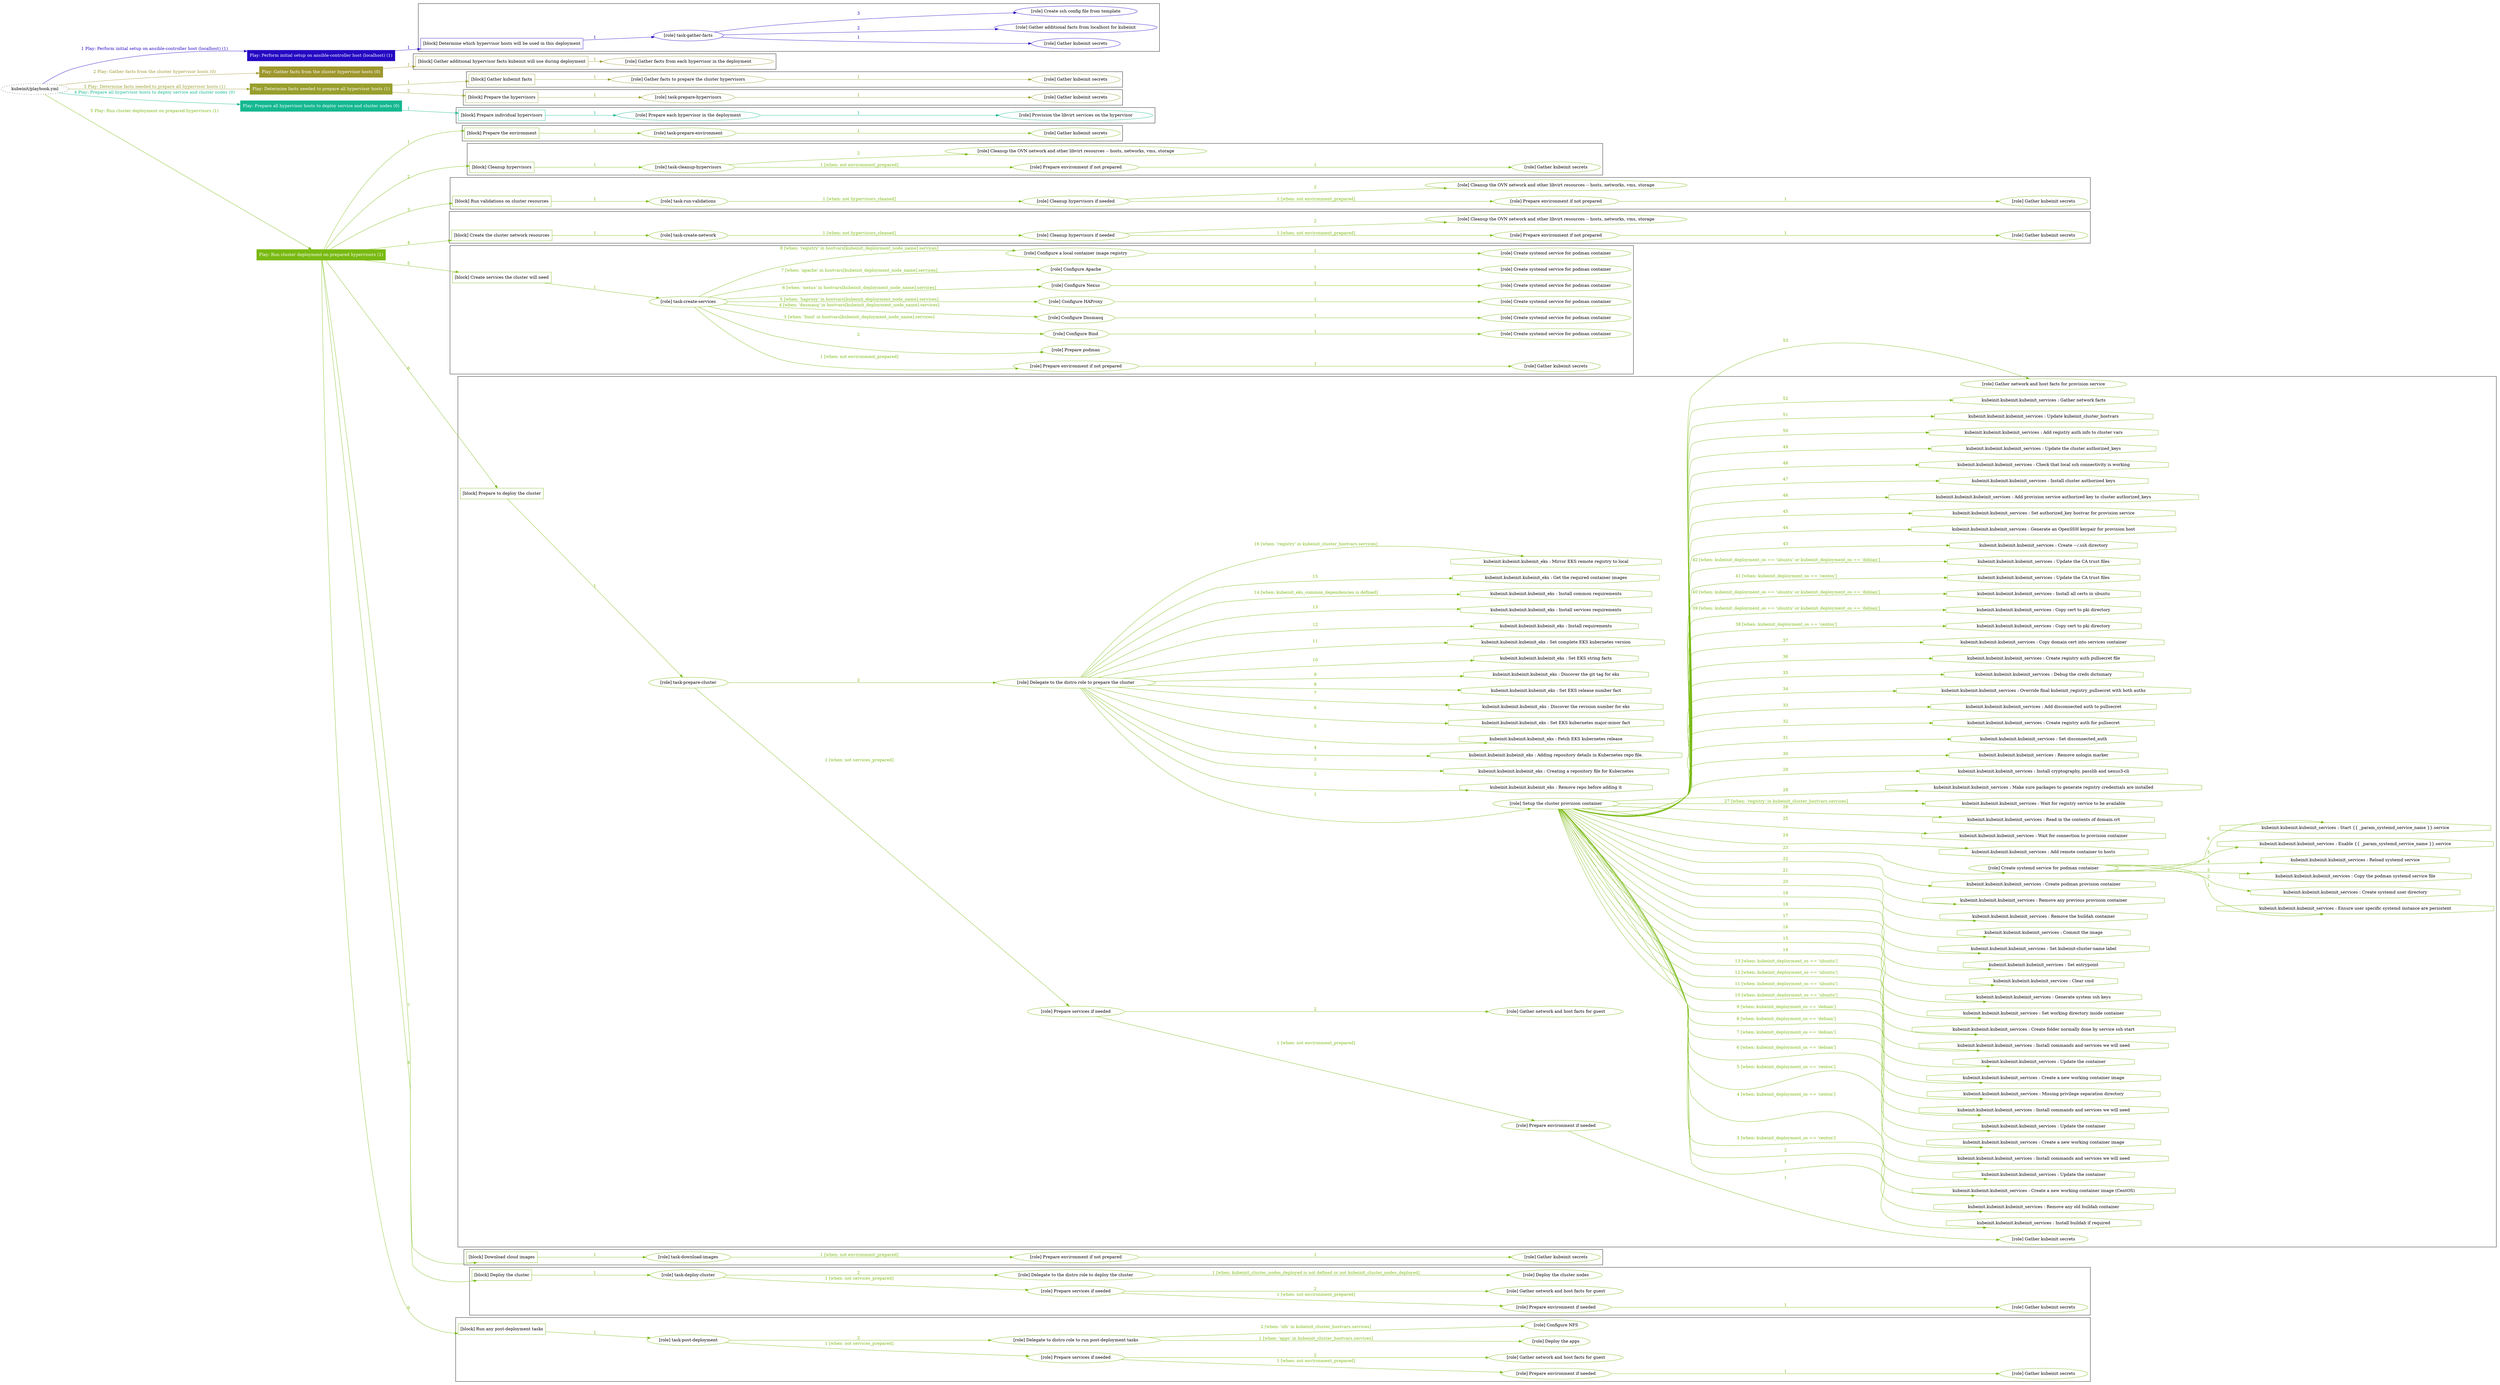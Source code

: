 digraph {
	graph [concentrate=true ordering=in rankdir=LR ratio=fill]
	edge [esep=5 sep=10]
	"kubeinit/playbook.yml" [URL="/home/runner/work/kubeinit/kubeinit/kubeinit/playbook.yml" id=playbook_39eae1dd style=dotted]
	"kubeinit/playbook.yml" -> play_8c4d6a4d [label="1 Play: Perform initial setup on ansible-controller host (localhost) (1)" color="#2409c3" fontcolor="#2409c3" id=edge_play_8c4d6a4d labeltooltip="1 Play: Perform initial setup on ansible-controller host (localhost) (1)" tooltip="1 Play: Perform initial setup on ansible-controller host (localhost) (1)"]
	subgraph "Play: Perform initial setup on ansible-controller host (localhost) (1)" {
		play_8c4d6a4d [label="Play: Perform initial setup on ansible-controller host (localhost) (1)" URL="/home/runner/work/kubeinit/kubeinit/kubeinit/playbook.yml" color="#2409c3" fontcolor="#ffffff" id=play_8c4d6a4d shape=box style=filled tooltip=localhost]
		play_8c4d6a4d -> block_9ffea3c4 [label=1 color="#2409c3" fontcolor="#2409c3" id=edge_block_9ffea3c4 labeltooltip=1 tooltip=1]
		subgraph cluster_block_9ffea3c4 {
			block_9ffea3c4 [label="[block] Determine which hypervisor hosts will be used in this deployment" URL="/home/runner/work/kubeinit/kubeinit/kubeinit/playbook.yml" color="#2409c3" id=block_9ffea3c4 labeltooltip="Determine which hypervisor hosts will be used in this deployment" shape=box tooltip="Determine which hypervisor hosts will be used in this deployment"]
			block_9ffea3c4 -> role_e359934f [label="1 " color="#2409c3" fontcolor="#2409c3" id=edge_role_e359934f labeltooltip="1 " tooltip="1 "]
			subgraph "task-gather-facts" {
				role_e359934f [label="[role] task-gather-facts" URL="/home/runner/work/kubeinit/kubeinit/kubeinit/playbook.yml" color="#2409c3" id=role_e359934f tooltip="task-gather-facts"]
				role_e359934f -> role_e82ad32e [label="1 " color="#2409c3" fontcolor="#2409c3" id=edge_role_e82ad32e labeltooltip="1 " tooltip="1 "]
				subgraph "Gather kubeinit secrets" {
					role_e82ad32e [label="[role] Gather kubeinit secrets" URL="/home/runner/.ansible/collections/ansible_collections/kubeinit/kubeinit/roles/kubeinit_prepare/tasks/build_hypervisors_group.yml" color="#2409c3" id=role_e82ad32e tooltip="Gather kubeinit secrets"]
				}
				role_e359934f -> role_91b7ffe4 [label="2 " color="#2409c3" fontcolor="#2409c3" id=edge_role_91b7ffe4 labeltooltip="2 " tooltip="2 "]
				subgraph "Gather additional facts from localhost for kubeinit" {
					role_91b7ffe4 [label="[role] Gather additional facts from localhost for kubeinit" URL="/home/runner/.ansible/collections/ansible_collections/kubeinit/kubeinit/roles/kubeinit_prepare/tasks/build_hypervisors_group.yml" color="#2409c3" id=role_91b7ffe4 tooltip="Gather additional facts from localhost for kubeinit"]
				}
				role_e359934f -> role_87b44a73 [label="3 " color="#2409c3" fontcolor="#2409c3" id=edge_role_87b44a73 labeltooltip="3 " tooltip="3 "]
				subgraph "Create ssh config file from template" {
					role_87b44a73 [label="[role] Create ssh config file from template" URL="/home/runner/.ansible/collections/ansible_collections/kubeinit/kubeinit/roles/kubeinit_prepare/tasks/build_hypervisors_group.yml" color="#2409c3" id=role_87b44a73 tooltip="Create ssh config file from template"]
				}
			}
		}
	}
	"kubeinit/playbook.yml" -> play_a258c19b [label="2 Play: Gather facts from the cluster hypervisor hosts (0)" color="#9e972e" fontcolor="#9e972e" id=edge_play_a258c19b labeltooltip="2 Play: Gather facts from the cluster hypervisor hosts (0)" tooltip="2 Play: Gather facts from the cluster hypervisor hosts (0)"]
	subgraph "Play: Gather facts from the cluster hypervisor hosts (0)" {
		play_a258c19b [label="Play: Gather facts from the cluster hypervisor hosts (0)" URL="/home/runner/work/kubeinit/kubeinit/kubeinit/playbook.yml" color="#9e972e" fontcolor="#ffffff" id=play_a258c19b shape=box style=filled tooltip="Play: Gather facts from the cluster hypervisor hosts (0)"]
		play_a258c19b -> block_2290f019 [label=1 color="#9e972e" fontcolor="#9e972e" id=edge_block_2290f019 labeltooltip=1 tooltip=1]
		subgraph cluster_block_2290f019 {
			block_2290f019 [label="[block] Gather additional hypervisor facts kubeinit will use during deployment" URL="/home/runner/work/kubeinit/kubeinit/kubeinit/playbook.yml" color="#9e972e" id=block_2290f019 labeltooltip="Gather additional hypervisor facts kubeinit will use during deployment" shape=box tooltip="Gather additional hypervisor facts kubeinit will use during deployment"]
			block_2290f019 -> role_0f9a40a0 [label="1 " color="#9e972e" fontcolor="#9e972e" id=edge_role_0f9a40a0 labeltooltip="1 " tooltip="1 "]
			subgraph "Gather facts from each hypervisor in the deployment" {
				role_0f9a40a0 [label="[role] Gather facts from each hypervisor in the deployment" URL="/home/runner/work/kubeinit/kubeinit/kubeinit/playbook.yml" color="#9e972e" id=role_0f9a40a0 tooltip="Gather facts from each hypervisor in the deployment"]
			}
		}
	}
	"kubeinit/playbook.yml" -> play_79459848 [label="3 Play: Determine facts needed to prepare all hypervisor hosts (1)" color="#989f2d" fontcolor="#989f2d" id=edge_play_79459848 labeltooltip="3 Play: Determine facts needed to prepare all hypervisor hosts (1)" tooltip="3 Play: Determine facts needed to prepare all hypervisor hosts (1)"]
	subgraph "Play: Determine facts needed to prepare all hypervisor hosts (1)" {
		play_79459848 [label="Play: Determine facts needed to prepare all hypervisor hosts (1)" URL="/home/runner/work/kubeinit/kubeinit/kubeinit/playbook.yml" color="#989f2d" fontcolor="#ffffff" id=play_79459848 shape=box style=filled tooltip=localhost]
		play_79459848 -> block_32a07652 [label=1 color="#989f2d" fontcolor="#989f2d" id=edge_block_32a07652 labeltooltip=1 tooltip=1]
		subgraph cluster_block_32a07652 {
			block_32a07652 [label="[block] Gather kubeinit facts" URL="/home/runner/work/kubeinit/kubeinit/kubeinit/playbook.yml" color="#989f2d" id=block_32a07652 labeltooltip="Gather kubeinit facts" shape=box tooltip="Gather kubeinit facts"]
			block_32a07652 -> role_7f82279d [label="1 " color="#989f2d" fontcolor="#989f2d" id=edge_role_7f82279d labeltooltip="1 " tooltip="1 "]
			subgraph "Gather facts to prepare the cluster hypervisors" {
				role_7f82279d [label="[role] Gather facts to prepare the cluster hypervisors" URL="/home/runner/work/kubeinit/kubeinit/kubeinit/playbook.yml" color="#989f2d" id=role_7f82279d tooltip="Gather facts to prepare the cluster hypervisors"]
				role_7f82279d -> role_541baa22 [label="1 " color="#989f2d" fontcolor="#989f2d" id=edge_role_541baa22 labeltooltip="1 " tooltip="1 "]
				subgraph "Gather kubeinit secrets" {
					role_541baa22 [label="[role] Gather kubeinit secrets" URL="/home/runner/.ansible/collections/ansible_collections/kubeinit/kubeinit/roles/kubeinit_prepare/tasks/gather_kubeinit_facts.yml" color="#989f2d" id=role_541baa22 tooltip="Gather kubeinit secrets"]
				}
			}
		}
		play_79459848 -> block_073a265f [label=2 color="#989f2d" fontcolor="#989f2d" id=edge_block_073a265f labeltooltip=2 tooltip=2]
		subgraph cluster_block_073a265f {
			block_073a265f [label="[block] Prepare the hypervisors" URL="/home/runner/work/kubeinit/kubeinit/kubeinit/playbook.yml" color="#989f2d" id=block_073a265f labeltooltip="Prepare the hypervisors" shape=box tooltip="Prepare the hypervisors"]
			block_073a265f -> role_ccf71bb0 [label="1 " color="#989f2d" fontcolor="#989f2d" id=edge_role_ccf71bb0 labeltooltip="1 " tooltip="1 "]
			subgraph "task-prepare-hypervisors" {
				role_ccf71bb0 [label="[role] task-prepare-hypervisors" URL="/home/runner/work/kubeinit/kubeinit/kubeinit/playbook.yml" color="#989f2d" id=role_ccf71bb0 tooltip="task-prepare-hypervisors"]
				role_ccf71bb0 -> role_17cf980b [label="1 " color="#989f2d" fontcolor="#989f2d" id=edge_role_17cf980b labeltooltip="1 " tooltip="1 "]
				subgraph "Gather kubeinit secrets" {
					role_17cf980b [label="[role] Gather kubeinit secrets" URL="/home/runner/.ansible/collections/ansible_collections/kubeinit/kubeinit/roles/kubeinit_prepare/tasks/gather_kubeinit_facts.yml" color="#989f2d" id=role_17cf980b tooltip="Gather kubeinit secrets"]
				}
			}
		}
	}
	"kubeinit/playbook.yml" -> play_9c72e5bf [label="4 Play: Prepare all hypervisor hosts to deploy service and cluster nodes (0)" color="#14b890" fontcolor="#14b890" id=edge_play_9c72e5bf labeltooltip="4 Play: Prepare all hypervisor hosts to deploy service and cluster nodes (0)" tooltip="4 Play: Prepare all hypervisor hosts to deploy service and cluster nodes (0)"]
	subgraph "Play: Prepare all hypervisor hosts to deploy service and cluster nodes (0)" {
		play_9c72e5bf [label="Play: Prepare all hypervisor hosts to deploy service and cluster nodes (0)" URL="/home/runner/work/kubeinit/kubeinit/kubeinit/playbook.yml" color="#14b890" fontcolor="#ffffff" id=play_9c72e5bf shape=box style=filled tooltip="Play: Prepare all hypervisor hosts to deploy service and cluster nodes (0)"]
		play_9c72e5bf -> block_3153223c [label=1 color="#14b890" fontcolor="#14b890" id=edge_block_3153223c labeltooltip=1 tooltip=1]
		subgraph cluster_block_3153223c {
			block_3153223c [label="[block] Prepare individual hypervisors" URL="/home/runner/work/kubeinit/kubeinit/kubeinit/playbook.yml" color="#14b890" id=block_3153223c labeltooltip="Prepare individual hypervisors" shape=box tooltip="Prepare individual hypervisors"]
			block_3153223c -> role_288b616d [label="1 " color="#14b890" fontcolor="#14b890" id=edge_role_288b616d labeltooltip="1 " tooltip="1 "]
			subgraph "Prepare each hypervisor in the deployment" {
				role_288b616d [label="[role] Prepare each hypervisor in the deployment" URL="/home/runner/work/kubeinit/kubeinit/kubeinit/playbook.yml" color="#14b890" id=role_288b616d tooltip="Prepare each hypervisor in the deployment"]
				role_288b616d -> role_b765954d [label="1 " color="#14b890" fontcolor="#14b890" id=edge_role_b765954d labeltooltip="1 " tooltip="1 "]
				subgraph "Provision the libvirt services on the hypervisor" {
					role_b765954d [label="[role] Provision the libvirt services on the hypervisor" URL="/home/runner/.ansible/collections/ansible_collections/kubeinit/kubeinit/roles/kubeinit_prepare/tasks/prepare_hypervisor.yml" color="#14b890" id=role_b765954d tooltip="Provision the libvirt services on the hypervisor"]
				}
			}
		}
	}
	"kubeinit/playbook.yml" -> play_851b5fff [label="5 Play: Run cluster deployment on prepared hypervisors (1)" color="#79ba12" fontcolor="#79ba12" id=edge_play_851b5fff labeltooltip="5 Play: Run cluster deployment on prepared hypervisors (1)" tooltip="5 Play: Run cluster deployment on prepared hypervisors (1)"]
	subgraph "Play: Run cluster deployment on prepared hypervisors (1)" {
		play_851b5fff [label="Play: Run cluster deployment on prepared hypervisors (1)" URL="/home/runner/work/kubeinit/kubeinit/kubeinit/playbook.yml" color="#79ba12" fontcolor="#ffffff" id=play_851b5fff shape=box style=filled tooltip=localhost]
		play_851b5fff -> block_38510db0 [label=1 color="#79ba12" fontcolor="#79ba12" id=edge_block_38510db0 labeltooltip=1 tooltip=1]
		subgraph cluster_block_38510db0 {
			block_38510db0 [label="[block] Prepare the environment" URL="/home/runner/work/kubeinit/kubeinit/kubeinit/playbook.yml" color="#79ba12" id=block_38510db0 labeltooltip="Prepare the environment" shape=box tooltip="Prepare the environment"]
			block_38510db0 -> role_0a42b5d4 [label="1 " color="#79ba12" fontcolor="#79ba12" id=edge_role_0a42b5d4 labeltooltip="1 " tooltip="1 "]
			subgraph "task-prepare-environment" {
				role_0a42b5d4 [label="[role] task-prepare-environment" URL="/home/runner/work/kubeinit/kubeinit/kubeinit/playbook.yml" color="#79ba12" id=role_0a42b5d4 tooltip="task-prepare-environment"]
				role_0a42b5d4 -> role_d7be3658 [label="1 " color="#79ba12" fontcolor="#79ba12" id=edge_role_d7be3658 labeltooltip="1 " tooltip="1 "]
				subgraph "Gather kubeinit secrets" {
					role_d7be3658 [label="[role] Gather kubeinit secrets" URL="/home/runner/.ansible/collections/ansible_collections/kubeinit/kubeinit/roles/kubeinit_prepare/tasks/gather_kubeinit_facts.yml" color="#79ba12" id=role_d7be3658 tooltip="Gather kubeinit secrets"]
				}
			}
		}
		play_851b5fff -> block_9f1de825 [label=2 color="#79ba12" fontcolor="#79ba12" id=edge_block_9f1de825 labeltooltip=2 tooltip=2]
		subgraph cluster_block_9f1de825 {
			block_9f1de825 [label="[block] Cleanup hypervisors" URL="/home/runner/work/kubeinit/kubeinit/kubeinit/playbook.yml" color="#79ba12" id=block_9f1de825 labeltooltip="Cleanup hypervisors" shape=box tooltip="Cleanup hypervisors"]
			block_9f1de825 -> role_21f66848 [label="1 " color="#79ba12" fontcolor="#79ba12" id=edge_role_21f66848 labeltooltip="1 " tooltip="1 "]
			subgraph "task-cleanup-hypervisors" {
				role_21f66848 [label="[role] task-cleanup-hypervisors" URL="/home/runner/work/kubeinit/kubeinit/kubeinit/playbook.yml" color="#79ba12" id=role_21f66848 tooltip="task-cleanup-hypervisors"]
				role_21f66848 -> role_fdee355d [label="1 [when: not environment_prepared]" color="#79ba12" fontcolor="#79ba12" id=edge_role_fdee355d labeltooltip="1 [when: not environment_prepared]" tooltip="1 [when: not environment_prepared]"]
				subgraph "Prepare environment if not prepared" {
					role_fdee355d [label="[role] Prepare environment if not prepared" URL="/home/runner/.ansible/collections/ansible_collections/kubeinit/kubeinit/roles/kubeinit_prepare/tasks/cleanup_hypervisors.yml" color="#79ba12" id=role_fdee355d tooltip="Prepare environment if not prepared"]
					role_fdee355d -> role_18161305 [label="1 " color="#79ba12" fontcolor="#79ba12" id=edge_role_18161305 labeltooltip="1 " tooltip="1 "]
					subgraph "Gather kubeinit secrets" {
						role_18161305 [label="[role] Gather kubeinit secrets" URL="/home/runner/.ansible/collections/ansible_collections/kubeinit/kubeinit/roles/kubeinit_prepare/tasks/gather_kubeinit_facts.yml" color="#79ba12" id=role_18161305 tooltip="Gather kubeinit secrets"]
					}
				}
				role_21f66848 -> role_8d424e2a [label="2 " color="#79ba12" fontcolor="#79ba12" id=edge_role_8d424e2a labeltooltip="2 " tooltip="2 "]
				subgraph "Cleanup the OVN network and other libvirt resources -- hosts, networks, vms, storage" {
					role_8d424e2a [label="[role] Cleanup the OVN network and other libvirt resources -- hosts, networks, vms, storage" URL="/home/runner/.ansible/collections/ansible_collections/kubeinit/kubeinit/roles/kubeinit_prepare/tasks/cleanup_hypervisors.yml" color="#79ba12" id=role_8d424e2a tooltip="Cleanup the OVN network and other libvirt resources -- hosts, networks, vms, storage"]
				}
			}
		}
		play_851b5fff -> block_c0234032 [label=3 color="#79ba12" fontcolor="#79ba12" id=edge_block_c0234032 labeltooltip=3 tooltip=3]
		subgraph cluster_block_c0234032 {
			block_c0234032 [label="[block] Run validations on cluster resources" URL="/home/runner/work/kubeinit/kubeinit/kubeinit/playbook.yml" color="#79ba12" id=block_c0234032 labeltooltip="Run validations on cluster resources" shape=box tooltip="Run validations on cluster resources"]
			block_c0234032 -> role_6bee13bc [label="1 " color="#79ba12" fontcolor="#79ba12" id=edge_role_6bee13bc labeltooltip="1 " tooltip="1 "]
			subgraph "task-run-validations" {
				role_6bee13bc [label="[role] task-run-validations" URL="/home/runner/work/kubeinit/kubeinit/kubeinit/playbook.yml" color="#79ba12" id=role_6bee13bc tooltip="task-run-validations"]
				role_6bee13bc -> role_6104d027 [label="1 [when: not hypervisors_cleaned]" color="#79ba12" fontcolor="#79ba12" id=edge_role_6104d027 labeltooltip="1 [when: not hypervisors_cleaned]" tooltip="1 [when: not hypervisors_cleaned]"]
				subgraph "Cleanup hypervisors if needed" {
					role_6104d027 [label="[role] Cleanup hypervisors if needed" URL="/home/runner/.ansible/collections/ansible_collections/kubeinit/kubeinit/roles/kubeinit_validations/tasks/main.yml" color="#79ba12" id=role_6104d027 tooltip="Cleanup hypervisors if needed"]
					role_6104d027 -> role_d860d6bd [label="1 [when: not environment_prepared]" color="#79ba12" fontcolor="#79ba12" id=edge_role_d860d6bd labeltooltip="1 [when: not environment_prepared]" tooltip="1 [when: not environment_prepared]"]
					subgraph "Prepare environment if not prepared" {
						role_d860d6bd [label="[role] Prepare environment if not prepared" URL="/home/runner/.ansible/collections/ansible_collections/kubeinit/kubeinit/roles/kubeinit_prepare/tasks/cleanup_hypervisors.yml" color="#79ba12" id=role_d860d6bd tooltip="Prepare environment if not prepared"]
						role_d860d6bd -> role_bdcd6a56 [label="1 " color="#79ba12" fontcolor="#79ba12" id=edge_role_bdcd6a56 labeltooltip="1 " tooltip="1 "]
						subgraph "Gather kubeinit secrets" {
							role_bdcd6a56 [label="[role] Gather kubeinit secrets" URL="/home/runner/.ansible/collections/ansible_collections/kubeinit/kubeinit/roles/kubeinit_prepare/tasks/gather_kubeinit_facts.yml" color="#79ba12" id=role_bdcd6a56 tooltip="Gather kubeinit secrets"]
						}
					}
					role_6104d027 -> role_b076672c [label="2 " color="#79ba12" fontcolor="#79ba12" id=edge_role_b076672c labeltooltip="2 " tooltip="2 "]
					subgraph "Cleanup the OVN network and other libvirt resources -- hosts, networks, vms, storage" {
						role_b076672c [label="[role] Cleanup the OVN network and other libvirt resources -- hosts, networks, vms, storage" URL="/home/runner/.ansible/collections/ansible_collections/kubeinit/kubeinit/roles/kubeinit_prepare/tasks/cleanup_hypervisors.yml" color="#79ba12" id=role_b076672c tooltip="Cleanup the OVN network and other libvirt resources -- hosts, networks, vms, storage"]
					}
				}
			}
		}
		play_851b5fff -> block_5e7515dc [label=4 color="#79ba12" fontcolor="#79ba12" id=edge_block_5e7515dc labeltooltip=4 tooltip=4]
		subgraph cluster_block_5e7515dc {
			block_5e7515dc [label="[block] Create the cluster network resources" URL="/home/runner/work/kubeinit/kubeinit/kubeinit/playbook.yml" color="#79ba12" id=block_5e7515dc labeltooltip="Create the cluster network resources" shape=box tooltip="Create the cluster network resources"]
			block_5e7515dc -> role_72844bdc [label="1 " color="#79ba12" fontcolor="#79ba12" id=edge_role_72844bdc labeltooltip="1 " tooltip="1 "]
			subgraph "task-create-network" {
				role_72844bdc [label="[role] task-create-network" URL="/home/runner/work/kubeinit/kubeinit/kubeinit/playbook.yml" color="#79ba12" id=role_72844bdc tooltip="task-create-network"]
				role_72844bdc -> role_15c8f0ef [label="1 [when: not hypervisors_cleaned]" color="#79ba12" fontcolor="#79ba12" id=edge_role_15c8f0ef labeltooltip="1 [when: not hypervisors_cleaned]" tooltip="1 [when: not hypervisors_cleaned]"]
				subgraph "Cleanup hypervisors if needed" {
					role_15c8f0ef [label="[role] Cleanup hypervisors if needed" URL="/home/runner/.ansible/collections/ansible_collections/kubeinit/kubeinit/roles/kubeinit_libvirt/tasks/create_network.yml" color="#79ba12" id=role_15c8f0ef tooltip="Cleanup hypervisors if needed"]
					role_15c8f0ef -> role_074cb037 [label="1 [when: not environment_prepared]" color="#79ba12" fontcolor="#79ba12" id=edge_role_074cb037 labeltooltip="1 [when: not environment_prepared]" tooltip="1 [when: not environment_prepared]"]
					subgraph "Prepare environment if not prepared" {
						role_074cb037 [label="[role] Prepare environment if not prepared" URL="/home/runner/.ansible/collections/ansible_collections/kubeinit/kubeinit/roles/kubeinit_prepare/tasks/cleanup_hypervisors.yml" color="#79ba12" id=role_074cb037 tooltip="Prepare environment if not prepared"]
						role_074cb037 -> role_d03828c5 [label="1 " color="#79ba12" fontcolor="#79ba12" id=edge_role_d03828c5 labeltooltip="1 " tooltip="1 "]
						subgraph "Gather kubeinit secrets" {
							role_d03828c5 [label="[role] Gather kubeinit secrets" URL="/home/runner/.ansible/collections/ansible_collections/kubeinit/kubeinit/roles/kubeinit_prepare/tasks/gather_kubeinit_facts.yml" color="#79ba12" id=role_d03828c5 tooltip="Gather kubeinit secrets"]
						}
					}
					role_15c8f0ef -> role_c975d202 [label="2 " color="#79ba12" fontcolor="#79ba12" id=edge_role_c975d202 labeltooltip="2 " tooltip="2 "]
					subgraph "Cleanup the OVN network and other libvirt resources -- hosts, networks, vms, storage" {
						role_c975d202 [label="[role] Cleanup the OVN network and other libvirt resources -- hosts, networks, vms, storage" URL="/home/runner/.ansible/collections/ansible_collections/kubeinit/kubeinit/roles/kubeinit_prepare/tasks/cleanup_hypervisors.yml" color="#79ba12" id=role_c975d202 tooltip="Cleanup the OVN network and other libvirt resources -- hosts, networks, vms, storage"]
					}
				}
			}
		}
		play_851b5fff -> block_62001f95 [label=5 color="#79ba12" fontcolor="#79ba12" id=edge_block_62001f95 labeltooltip=5 tooltip=5]
		subgraph cluster_block_62001f95 {
			block_62001f95 [label="[block] Create services the cluster will need" URL="/home/runner/work/kubeinit/kubeinit/kubeinit/playbook.yml" color="#79ba12" id=block_62001f95 labeltooltip="Create services the cluster will need" shape=box tooltip="Create services the cluster will need"]
			block_62001f95 -> role_acf7fb3c [label="1 " color="#79ba12" fontcolor="#79ba12" id=edge_role_acf7fb3c labeltooltip="1 " tooltip="1 "]
			subgraph "task-create-services" {
				role_acf7fb3c [label="[role] task-create-services" URL="/home/runner/work/kubeinit/kubeinit/kubeinit/playbook.yml" color="#79ba12" id=role_acf7fb3c tooltip="task-create-services"]
				role_acf7fb3c -> role_cb2c172b [label="1 [when: not environment_prepared]" color="#79ba12" fontcolor="#79ba12" id=edge_role_cb2c172b labeltooltip="1 [when: not environment_prepared]" tooltip="1 [when: not environment_prepared]"]
				subgraph "Prepare environment if not prepared" {
					role_cb2c172b [label="[role] Prepare environment if not prepared" URL="/home/runner/.ansible/collections/ansible_collections/kubeinit/kubeinit/roles/kubeinit_services/tasks/main.yml" color="#79ba12" id=role_cb2c172b tooltip="Prepare environment if not prepared"]
					role_cb2c172b -> role_7f48c756 [label="1 " color="#79ba12" fontcolor="#79ba12" id=edge_role_7f48c756 labeltooltip="1 " tooltip="1 "]
					subgraph "Gather kubeinit secrets" {
						role_7f48c756 [label="[role] Gather kubeinit secrets" URL="/home/runner/.ansible/collections/ansible_collections/kubeinit/kubeinit/roles/kubeinit_prepare/tasks/gather_kubeinit_facts.yml" color="#79ba12" id=role_7f48c756 tooltip="Gather kubeinit secrets"]
					}
				}
				role_acf7fb3c -> role_d9a93737 [label="2 " color="#79ba12" fontcolor="#79ba12" id=edge_role_d9a93737 labeltooltip="2 " tooltip="2 "]
				subgraph "Prepare podman" {
					role_d9a93737 [label="[role] Prepare podman" URL="/home/runner/.ansible/collections/ansible_collections/kubeinit/kubeinit/roles/kubeinit_services/tasks/00_create_service_pod.yml" color="#79ba12" id=role_d9a93737 tooltip="Prepare podman"]
				}
				role_acf7fb3c -> role_a2fd8692 [label="3 [when: 'bind' in hostvars[kubeinit_deployment_node_name].services]" color="#79ba12" fontcolor="#79ba12" id=edge_role_a2fd8692 labeltooltip="3 [when: 'bind' in hostvars[kubeinit_deployment_node_name].services]" tooltip="3 [when: 'bind' in hostvars[kubeinit_deployment_node_name].services]"]
				subgraph "Configure Bind" {
					role_a2fd8692 [label="[role] Configure Bind" URL="/home/runner/.ansible/collections/ansible_collections/kubeinit/kubeinit/roles/kubeinit_services/tasks/start_services_containers.yml" color="#79ba12" id=role_a2fd8692 tooltip="Configure Bind"]
					role_a2fd8692 -> role_15d44b9d [label="1 " color="#79ba12" fontcolor="#79ba12" id=edge_role_15d44b9d labeltooltip="1 " tooltip="1 "]
					subgraph "Create systemd service for podman container" {
						role_15d44b9d [label="[role] Create systemd service for podman container" URL="/home/runner/.ansible/collections/ansible_collections/kubeinit/kubeinit/roles/kubeinit_bind/tasks/main.yml" color="#79ba12" id=role_15d44b9d tooltip="Create systemd service for podman container"]
					}
				}
				role_acf7fb3c -> role_0f570a15 [label="4 [when: 'dnsmasq' in hostvars[kubeinit_deployment_node_name].services]" color="#79ba12" fontcolor="#79ba12" id=edge_role_0f570a15 labeltooltip="4 [when: 'dnsmasq' in hostvars[kubeinit_deployment_node_name].services]" tooltip="4 [when: 'dnsmasq' in hostvars[kubeinit_deployment_node_name].services]"]
				subgraph "Configure Dnsmasq" {
					role_0f570a15 [label="[role] Configure Dnsmasq" URL="/home/runner/.ansible/collections/ansible_collections/kubeinit/kubeinit/roles/kubeinit_services/tasks/start_services_containers.yml" color="#79ba12" id=role_0f570a15 tooltip="Configure Dnsmasq"]
					role_0f570a15 -> role_4e12220d [label="1 " color="#79ba12" fontcolor="#79ba12" id=edge_role_4e12220d labeltooltip="1 " tooltip="1 "]
					subgraph "Create systemd service for podman container" {
						role_4e12220d [label="[role] Create systemd service for podman container" URL="/home/runner/.ansible/collections/ansible_collections/kubeinit/kubeinit/roles/kubeinit_dnsmasq/tasks/main.yml" color="#79ba12" id=role_4e12220d tooltip="Create systemd service for podman container"]
					}
				}
				role_acf7fb3c -> role_8f1a5418 [label="5 [when: 'haproxy' in hostvars[kubeinit_deployment_node_name].services]" color="#79ba12" fontcolor="#79ba12" id=edge_role_8f1a5418 labeltooltip="5 [when: 'haproxy' in hostvars[kubeinit_deployment_node_name].services]" tooltip="5 [when: 'haproxy' in hostvars[kubeinit_deployment_node_name].services]"]
				subgraph "Configure HAProxy" {
					role_8f1a5418 [label="[role] Configure HAProxy" URL="/home/runner/.ansible/collections/ansible_collections/kubeinit/kubeinit/roles/kubeinit_services/tasks/start_services_containers.yml" color="#79ba12" id=role_8f1a5418 tooltip="Configure HAProxy"]
					role_8f1a5418 -> role_3f086b2b [label="1 " color="#79ba12" fontcolor="#79ba12" id=edge_role_3f086b2b labeltooltip="1 " tooltip="1 "]
					subgraph "Create systemd service for podman container" {
						role_3f086b2b [label="[role] Create systemd service for podman container" URL="/home/runner/.ansible/collections/ansible_collections/kubeinit/kubeinit/roles/kubeinit_haproxy/tasks/main.yml" color="#79ba12" id=role_3f086b2b tooltip="Create systemd service for podman container"]
					}
				}
				role_acf7fb3c -> role_19eccdd5 [label="6 [when: 'nexus' in hostvars[kubeinit_deployment_node_name].services]" color="#79ba12" fontcolor="#79ba12" id=edge_role_19eccdd5 labeltooltip="6 [when: 'nexus' in hostvars[kubeinit_deployment_node_name].services]" tooltip="6 [when: 'nexus' in hostvars[kubeinit_deployment_node_name].services]"]
				subgraph "Configure Nexus" {
					role_19eccdd5 [label="[role] Configure Nexus" URL="/home/runner/.ansible/collections/ansible_collections/kubeinit/kubeinit/roles/kubeinit_services/tasks/start_services_containers.yml" color="#79ba12" id=role_19eccdd5 tooltip="Configure Nexus"]
					role_19eccdd5 -> role_9bb74657 [label="1 " color="#79ba12" fontcolor="#79ba12" id=edge_role_9bb74657 labeltooltip="1 " tooltip="1 "]
					subgraph "Create systemd service for podman container" {
						role_9bb74657 [label="[role] Create systemd service for podman container" URL="/home/runner/.ansible/collections/ansible_collections/kubeinit/kubeinit/roles/kubeinit_nexus/tasks/main.yml" color="#79ba12" id=role_9bb74657 tooltip="Create systemd service for podman container"]
					}
				}
				role_acf7fb3c -> role_b8a5d1f0 [label="7 [when: 'apache' in hostvars[kubeinit_deployment_node_name].services]" color="#79ba12" fontcolor="#79ba12" id=edge_role_b8a5d1f0 labeltooltip="7 [when: 'apache' in hostvars[kubeinit_deployment_node_name].services]" tooltip="7 [when: 'apache' in hostvars[kubeinit_deployment_node_name].services]"]
				subgraph "Configure Apache" {
					role_b8a5d1f0 [label="[role] Configure Apache" URL="/home/runner/.ansible/collections/ansible_collections/kubeinit/kubeinit/roles/kubeinit_services/tasks/start_services_containers.yml" color="#79ba12" id=role_b8a5d1f0 tooltip="Configure Apache"]
					role_b8a5d1f0 -> role_ea9e7cfe [label="1 " color="#79ba12" fontcolor="#79ba12" id=edge_role_ea9e7cfe labeltooltip="1 " tooltip="1 "]
					subgraph "Create systemd service for podman container" {
						role_ea9e7cfe [label="[role] Create systemd service for podman container" URL="/home/runner/.ansible/collections/ansible_collections/kubeinit/kubeinit/roles/kubeinit_apache/tasks/main.yml" color="#79ba12" id=role_ea9e7cfe tooltip="Create systemd service for podman container"]
					}
				}
				role_acf7fb3c -> role_0334c6ad [label="8 [when: 'registry' in hostvars[kubeinit_deployment_node_name].services]" color="#79ba12" fontcolor="#79ba12" id=edge_role_0334c6ad labeltooltip="8 [when: 'registry' in hostvars[kubeinit_deployment_node_name].services]" tooltip="8 [when: 'registry' in hostvars[kubeinit_deployment_node_name].services]"]
				subgraph "Configure a local container image registry" {
					role_0334c6ad [label="[role] Configure a local container image registry" URL="/home/runner/.ansible/collections/ansible_collections/kubeinit/kubeinit/roles/kubeinit_services/tasks/start_services_containers.yml" color="#79ba12" id=role_0334c6ad tooltip="Configure a local container image registry"]
					role_0334c6ad -> role_f3542fe3 [label="1 " color="#79ba12" fontcolor="#79ba12" id=edge_role_f3542fe3 labeltooltip="1 " tooltip="1 "]
					subgraph "Create systemd service for podman container" {
						role_f3542fe3 [label="[role] Create systemd service for podman container" URL="/home/runner/.ansible/collections/ansible_collections/kubeinit/kubeinit/roles/kubeinit_registry/tasks/main.yml" color="#79ba12" id=role_f3542fe3 tooltip="Create systemd service for podman container"]
					}
				}
			}
		}
		play_851b5fff -> block_44cf1841 [label=6 color="#79ba12" fontcolor="#79ba12" id=edge_block_44cf1841 labeltooltip=6 tooltip=6]
		subgraph cluster_block_44cf1841 {
			block_44cf1841 [label="[block] Prepare to deploy the cluster" URL="/home/runner/work/kubeinit/kubeinit/kubeinit/playbook.yml" color="#79ba12" id=block_44cf1841 labeltooltip="Prepare to deploy the cluster" shape=box tooltip="Prepare to deploy the cluster"]
			block_44cf1841 -> role_0a547c2b [label="1 " color="#79ba12" fontcolor="#79ba12" id=edge_role_0a547c2b labeltooltip="1 " tooltip="1 "]
			subgraph "task-prepare-cluster" {
				role_0a547c2b [label="[role] task-prepare-cluster" URL="/home/runner/work/kubeinit/kubeinit/kubeinit/playbook.yml" color="#79ba12" id=role_0a547c2b tooltip="task-prepare-cluster"]
				role_0a547c2b -> role_fb8adffb [label="1 [when: not services_prepared]" color="#79ba12" fontcolor="#79ba12" id=edge_role_fb8adffb labeltooltip="1 [when: not services_prepared]" tooltip="1 [when: not services_prepared]"]
				subgraph "Prepare services if needed" {
					role_fb8adffb [label="[role] Prepare services if needed" URL="/home/runner/.ansible/collections/ansible_collections/kubeinit/kubeinit/roles/kubeinit_prepare/tasks/prepare_cluster.yml" color="#79ba12" id=role_fb8adffb tooltip="Prepare services if needed"]
					role_fb8adffb -> role_636d2451 [label="1 [when: not environment_prepared]" color="#79ba12" fontcolor="#79ba12" id=edge_role_636d2451 labeltooltip="1 [when: not environment_prepared]" tooltip="1 [when: not environment_prepared]"]
					subgraph "Prepare environment if needed" {
						role_636d2451 [label="[role] Prepare environment if needed" URL="/home/runner/.ansible/collections/ansible_collections/kubeinit/kubeinit/roles/kubeinit_services/tasks/prepare_services.yml" color="#79ba12" id=role_636d2451 tooltip="Prepare environment if needed"]
						role_636d2451 -> role_d8c47cca [label="1 " color="#79ba12" fontcolor="#79ba12" id=edge_role_d8c47cca labeltooltip="1 " tooltip="1 "]
						subgraph "Gather kubeinit secrets" {
							role_d8c47cca [label="[role] Gather kubeinit secrets" URL="/home/runner/.ansible/collections/ansible_collections/kubeinit/kubeinit/roles/kubeinit_prepare/tasks/gather_kubeinit_facts.yml" color="#79ba12" id=role_d8c47cca tooltip="Gather kubeinit secrets"]
						}
					}
					role_fb8adffb -> role_6fc34421 [label="2 " color="#79ba12" fontcolor="#79ba12" id=edge_role_6fc34421 labeltooltip="2 " tooltip="2 "]
					subgraph "Gather network and host facts for guest" {
						role_6fc34421 [label="[role] Gather network and host facts for guest" URL="/home/runner/.ansible/collections/ansible_collections/kubeinit/kubeinit/roles/kubeinit_services/tasks/prepare_services.yml" color="#79ba12" id=role_6fc34421 tooltip="Gather network and host facts for guest"]
					}
				}
				role_0a547c2b -> role_bd2f4fd6 [label="2 " color="#79ba12" fontcolor="#79ba12" id=edge_role_bd2f4fd6 labeltooltip="2 " tooltip="2 "]
				subgraph "Delegate to the distro role to prepare the cluster" {
					role_bd2f4fd6 [label="[role] Delegate to the distro role to prepare the cluster" URL="/home/runner/.ansible/collections/ansible_collections/kubeinit/kubeinit/roles/kubeinit_prepare/tasks/prepare_cluster.yml" color="#79ba12" id=role_bd2f4fd6 tooltip="Delegate to the distro role to prepare the cluster"]
					role_bd2f4fd6 -> role_5eb2dab1 [label="1 " color="#79ba12" fontcolor="#79ba12" id=edge_role_5eb2dab1 labeltooltip="1 " tooltip="1 "]
					subgraph "Setup the cluster provision container" {
						role_5eb2dab1 [label="[role] Setup the cluster provision container" URL="/home/runner/.ansible/collections/ansible_collections/kubeinit/kubeinit/roles/kubeinit_eks/tasks/prepare_cluster.yml" color="#79ba12" id=role_5eb2dab1 tooltip="Setup the cluster provision container"]
						task_c0a92c3b [label="kubeinit.kubeinit.kubeinit_services : Install buildah if required" URL="/home/runner/.ansible/collections/ansible_collections/kubeinit/kubeinit/roles/kubeinit_services/tasks/create_provision_container.yml" color="#79ba12" id=task_c0a92c3b shape=octagon tooltip="kubeinit.kubeinit.kubeinit_services : Install buildah if required"]
						role_5eb2dab1 -> task_c0a92c3b [label="1 " color="#79ba12" fontcolor="#79ba12" id=edge_task_c0a92c3b labeltooltip="1 " tooltip="1 "]
						task_bed8c2df [label="kubeinit.kubeinit.kubeinit_services : Remove any old buildah container" URL="/home/runner/.ansible/collections/ansible_collections/kubeinit/kubeinit/roles/kubeinit_services/tasks/create_provision_container.yml" color="#79ba12" id=task_bed8c2df shape=octagon tooltip="kubeinit.kubeinit.kubeinit_services : Remove any old buildah container"]
						role_5eb2dab1 -> task_bed8c2df [label="2 " color="#79ba12" fontcolor="#79ba12" id=edge_task_bed8c2df labeltooltip="2 " tooltip="2 "]
						task_472f968a [label="kubeinit.kubeinit.kubeinit_services : Create a new working container image (CentOS)" URL="/home/runner/.ansible/collections/ansible_collections/kubeinit/kubeinit/roles/kubeinit_services/tasks/create_provision_container.yml" color="#79ba12" id=task_472f968a shape=octagon tooltip="kubeinit.kubeinit.kubeinit_services : Create a new working container image (CentOS)"]
						role_5eb2dab1 -> task_472f968a [label="3 [when: kubeinit_deployment_os == 'centos']" color="#79ba12" fontcolor="#79ba12" id=edge_task_472f968a labeltooltip="3 [when: kubeinit_deployment_os == 'centos']" tooltip="3 [when: kubeinit_deployment_os == 'centos']"]
						task_4ea9dcc0 [label="kubeinit.kubeinit.kubeinit_services : Update the container" URL="/home/runner/.ansible/collections/ansible_collections/kubeinit/kubeinit/roles/kubeinit_services/tasks/create_provision_container.yml" color="#79ba12" id=task_4ea9dcc0 shape=octagon tooltip="kubeinit.kubeinit.kubeinit_services : Update the container"]
						role_5eb2dab1 -> task_4ea9dcc0 [label="4 [when: kubeinit_deployment_os == 'centos']" color="#79ba12" fontcolor="#79ba12" id=edge_task_4ea9dcc0 labeltooltip="4 [when: kubeinit_deployment_os == 'centos']" tooltip="4 [when: kubeinit_deployment_os == 'centos']"]
						task_a57170a3 [label="kubeinit.kubeinit.kubeinit_services : Install commands and services we will need" URL="/home/runner/.ansible/collections/ansible_collections/kubeinit/kubeinit/roles/kubeinit_services/tasks/create_provision_container.yml" color="#79ba12" id=task_a57170a3 shape=octagon tooltip="kubeinit.kubeinit.kubeinit_services : Install commands and services we will need"]
						role_5eb2dab1 -> task_a57170a3 [label="5 [when: kubeinit_deployment_os == 'centos']" color="#79ba12" fontcolor="#79ba12" id=edge_task_a57170a3 labeltooltip="5 [when: kubeinit_deployment_os == 'centos']" tooltip="5 [when: kubeinit_deployment_os == 'centos']"]
						task_b838d890 [label="kubeinit.kubeinit.kubeinit_services : Create a new working container image" URL="/home/runner/.ansible/collections/ansible_collections/kubeinit/kubeinit/roles/kubeinit_services/tasks/create_provision_container.yml" color="#79ba12" id=task_b838d890 shape=octagon tooltip="kubeinit.kubeinit.kubeinit_services : Create a new working container image"]
						role_5eb2dab1 -> task_b838d890 [label="6 [when: kubeinit_deployment_os == 'debian']" color="#79ba12" fontcolor="#79ba12" id=edge_task_b838d890 labeltooltip="6 [when: kubeinit_deployment_os == 'debian']" tooltip="6 [when: kubeinit_deployment_os == 'debian']"]
						task_a8fca41b [label="kubeinit.kubeinit.kubeinit_services : Update the container" URL="/home/runner/.ansible/collections/ansible_collections/kubeinit/kubeinit/roles/kubeinit_services/tasks/create_provision_container.yml" color="#79ba12" id=task_a8fca41b shape=octagon tooltip="kubeinit.kubeinit.kubeinit_services : Update the container"]
						role_5eb2dab1 -> task_a8fca41b [label="7 [when: kubeinit_deployment_os == 'debian']" color="#79ba12" fontcolor="#79ba12" id=edge_task_a8fca41b labeltooltip="7 [when: kubeinit_deployment_os == 'debian']" tooltip="7 [when: kubeinit_deployment_os == 'debian']"]
						task_b059ed85 [label="kubeinit.kubeinit.kubeinit_services : Install commands and services we will need" URL="/home/runner/.ansible/collections/ansible_collections/kubeinit/kubeinit/roles/kubeinit_services/tasks/create_provision_container.yml" color="#79ba12" id=task_b059ed85 shape=octagon tooltip="kubeinit.kubeinit.kubeinit_services : Install commands and services we will need"]
						role_5eb2dab1 -> task_b059ed85 [label="8 [when: kubeinit_deployment_os == 'debian']" color="#79ba12" fontcolor="#79ba12" id=edge_task_b059ed85 labeltooltip="8 [when: kubeinit_deployment_os == 'debian']" tooltip="8 [when: kubeinit_deployment_os == 'debian']"]
						task_0f5599d6 [label="kubeinit.kubeinit.kubeinit_services : Missing privilege separation directory" URL="/home/runner/.ansible/collections/ansible_collections/kubeinit/kubeinit/roles/kubeinit_services/tasks/create_provision_container.yml" color="#79ba12" id=task_0f5599d6 shape=octagon tooltip="kubeinit.kubeinit.kubeinit_services : Missing privilege separation directory"]
						role_5eb2dab1 -> task_0f5599d6 [label="9 [when: kubeinit_deployment_os == 'debian']" color="#79ba12" fontcolor="#79ba12" id=edge_task_0f5599d6 labeltooltip="9 [when: kubeinit_deployment_os == 'debian']" tooltip="9 [when: kubeinit_deployment_os == 'debian']"]
						task_c6219d3c [label="kubeinit.kubeinit.kubeinit_services : Create a new working container image" URL="/home/runner/.ansible/collections/ansible_collections/kubeinit/kubeinit/roles/kubeinit_services/tasks/create_provision_container.yml" color="#79ba12" id=task_c6219d3c shape=octagon tooltip="kubeinit.kubeinit.kubeinit_services : Create a new working container image"]
						role_5eb2dab1 -> task_c6219d3c [label="10 [when: kubeinit_deployment_os == 'ubuntu']" color="#79ba12" fontcolor="#79ba12" id=edge_task_c6219d3c labeltooltip="10 [when: kubeinit_deployment_os == 'ubuntu']" tooltip="10 [when: kubeinit_deployment_os == 'ubuntu']"]
						task_21db83fb [label="kubeinit.kubeinit.kubeinit_services : Update the container" URL="/home/runner/.ansible/collections/ansible_collections/kubeinit/kubeinit/roles/kubeinit_services/tasks/create_provision_container.yml" color="#79ba12" id=task_21db83fb shape=octagon tooltip="kubeinit.kubeinit.kubeinit_services : Update the container"]
						role_5eb2dab1 -> task_21db83fb [label="11 [when: kubeinit_deployment_os == 'ubuntu']" color="#79ba12" fontcolor="#79ba12" id=edge_task_21db83fb labeltooltip="11 [when: kubeinit_deployment_os == 'ubuntu']" tooltip="11 [when: kubeinit_deployment_os == 'ubuntu']"]
						task_f67296ac [label="kubeinit.kubeinit.kubeinit_services : Install commands and services we will need" URL="/home/runner/.ansible/collections/ansible_collections/kubeinit/kubeinit/roles/kubeinit_services/tasks/create_provision_container.yml" color="#79ba12" id=task_f67296ac shape=octagon tooltip="kubeinit.kubeinit.kubeinit_services : Install commands and services we will need"]
						role_5eb2dab1 -> task_f67296ac [label="12 [when: kubeinit_deployment_os == 'ubuntu']" color="#79ba12" fontcolor="#79ba12" id=edge_task_f67296ac labeltooltip="12 [when: kubeinit_deployment_os == 'ubuntu']" tooltip="12 [when: kubeinit_deployment_os == 'ubuntu']"]
						task_f3bd5acf [label="kubeinit.kubeinit.kubeinit_services : Create folder normally done by service ssh start" URL="/home/runner/.ansible/collections/ansible_collections/kubeinit/kubeinit/roles/kubeinit_services/tasks/create_provision_container.yml" color="#79ba12" id=task_f3bd5acf shape=octagon tooltip="kubeinit.kubeinit.kubeinit_services : Create folder normally done by service ssh start"]
						role_5eb2dab1 -> task_f3bd5acf [label="13 [when: kubeinit_deployment_os == 'ubuntu']" color="#79ba12" fontcolor="#79ba12" id=edge_task_f3bd5acf labeltooltip="13 [when: kubeinit_deployment_os == 'ubuntu']" tooltip="13 [when: kubeinit_deployment_os == 'ubuntu']"]
						task_27911d2a [label="kubeinit.kubeinit.kubeinit_services : Set working directory inside container" URL="/home/runner/.ansible/collections/ansible_collections/kubeinit/kubeinit/roles/kubeinit_services/tasks/create_provision_container.yml" color="#79ba12" id=task_27911d2a shape=octagon tooltip="kubeinit.kubeinit.kubeinit_services : Set working directory inside container"]
						role_5eb2dab1 -> task_27911d2a [label="14 " color="#79ba12" fontcolor="#79ba12" id=edge_task_27911d2a labeltooltip="14 " tooltip="14 "]
						task_6dd1cec5 [label="kubeinit.kubeinit.kubeinit_services : Generate system ssh keys" URL="/home/runner/.ansible/collections/ansible_collections/kubeinit/kubeinit/roles/kubeinit_services/tasks/create_provision_container.yml" color="#79ba12" id=task_6dd1cec5 shape=octagon tooltip="kubeinit.kubeinit.kubeinit_services : Generate system ssh keys"]
						role_5eb2dab1 -> task_6dd1cec5 [label="15 " color="#79ba12" fontcolor="#79ba12" id=edge_task_6dd1cec5 labeltooltip="15 " tooltip="15 "]
						task_4541981c [label="kubeinit.kubeinit.kubeinit_services : Clear cmd" URL="/home/runner/.ansible/collections/ansible_collections/kubeinit/kubeinit/roles/kubeinit_services/tasks/create_provision_container.yml" color="#79ba12" id=task_4541981c shape=octagon tooltip="kubeinit.kubeinit.kubeinit_services : Clear cmd"]
						role_5eb2dab1 -> task_4541981c [label="16 " color="#79ba12" fontcolor="#79ba12" id=edge_task_4541981c labeltooltip="16 " tooltip="16 "]
						task_9d1d8ab9 [label="kubeinit.kubeinit.kubeinit_services : Set entrypoint" URL="/home/runner/.ansible/collections/ansible_collections/kubeinit/kubeinit/roles/kubeinit_services/tasks/create_provision_container.yml" color="#79ba12" id=task_9d1d8ab9 shape=octagon tooltip="kubeinit.kubeinit.kubeinit_services : Set entrypoint"]
						role_5eb2dab1 -> task_9d1d8ab9 [label="17 " color="#79ba12" fontcolor="#79ba12" id=edge_task_9d1d8ab9 labeltooltip="17 " tooltip="17 "]
						task_999d5921 [label="kubeinit.kubeinit.kubeinit_services : Set kubeinit-cluster-name label" URL="/home/runner/.ansible/collections/ansible_collections/kubeinit/kubeinit/roles/kubeinit_services/tasks/create_provision_container.yml" color="#79ba12" id=task_999d5921 shape=octagon tooltip="kubeinit.kubeinit.kubeinit_services : Set kubeinit-cluster-name label"]
						role_5eb2dab1 -> task_999d5921 [label="18 " color="#79ba12" fontcolor="#79ba12" id=edge_task_999d5921 labeltooltip="18 " tooltip="18 "]
						task_fd202457 [label="kubeinit.kubeinit.kubeinit_services : Commit the image" URL="/home/runner/.ansible/collections/ansible_collections/kubeinit/kubeinit/roles/kubeinit_services/tasks/create_provision_container.yml" color="#79ba12" id=task_fd202457 shape=octagon tooltip="kubeinit.kubeinit.kubeinit_services : Commit the image"]
						role_5eb2dab1 -> task_fd202457 [label="19 " color="#79ba12" fontcolor="#79ba12" id=edge_task_fd202457 labeltooltip="19 " tooltip="19 "]
						task_87268f79 [label="kubeinit.kubeinit.kubeinit_services : Remove the buildah container" URL="/home/runner/.ansible/collections/ansible_collections/kubeinit/kubeinit/roles/kubeinit_services/tasks/create_provision_container.yml" color="#79ba12" id=task_87268f79 shape=octagon tooltip="kubeinit.kubeinit.kubeinit_services : Remove the buildah container"]
						role_5eb2dab1 -> task_87268f79 [label="20 " color="#79ba12" fontcolor="#79ba12" id=edge_task_87268f79 labeltooltip="20 " tooltip="20 "]
						task_8322c49a [label="kubeinit.kubeinit.kubeinit_services : Remove any previous provision container" URL="/home/runner/.ansible/collections/ansible_collections/kubeinit/kubeinit/roles/kubeinit_services/tasks/create_provision_container.yml" color="#79ba12" id=task_8322c49a shape=octagon tooltip="kubeinit.kubeinit.kubeinit_services : Remove any previous provision container"]
						role_5eb2dab1 -> task_8322c49a [label="21 " color="#79ba12" fontcolor="#79ba12" id=edge_task_8322c49a labeltooltip="21 " tooltip="21 "]
						task_672c150b [label="kubeinit.kubeinit.kubeinit_services : Create podman provision container" URL="/home/runner/.ansible/collections/ansible_collections/kubeinit/kubeinit/roles/kubeinit_services/tasks/create_provision_container.yml" color="#79ba12" id=task_672c150b shape=octagon tooltip="kubeinit.kubeinit.kubeinit_services : Create podman provision container"]
						role_5eb2dab1 -> task_672c150b [label="22 " color="#79ba12" fontcolor="#79ba12" id=edge_task_672c150b labeltooltip="22 " tooltip="22 "]
						role_5eb2dab1 -> role_d208c30b [label="23 " color="#79ba12" fontcolor="#79ba12" id=edge_role_d208c30b labeltooltip="23 " tooltip="23 "]
						subgraph "Create systemd service for podman container" {
							role_d208c30b [label="[role] Create systemd service for podman container" URL="/home/runner/.ansible/collections/ansible_collections/kubeinit/kubeinit/roles/kubeinit_services/tasks/create_provision_container.yml" color="#79ba12" id=role_d208c30b tooltip="Create systemd service for podman container"]
							task_27f73499 [label="kubeinit.kubeinit.kubeinit_services : Ensure user specific systemd instance are persistent" URL="/home/runner/.ansible/collections/ansible_collections/kubeinit/kubeinit/roles/kubeinit_services/tasks/create_managed_service.yml" color="#79ba12" id=task_27f73499 shape=octagon tooltip="kubeinit.kubeinit.kubeinit_services : Ensure user specific systemd instance are persistent"]
							role_d208c30b -> task_27f73499 [label="1 " color="#79ba12" fontcolor="#79ba12" id=edge_task_27f73499 labeltooltip="1 " tooltip="1 "]
							task_92efac53 [label="kubeinit.kubeinit.kubeinit_services : Create systemd user directory" URL="/home/runner/.ansible/collections/ansible_collections/kubeinit/kubeinit/roles/kubeinit_services/tasks/create_managed_service.yml" color="#79ba12" id=task_92efac53 shape=octagon tooltip="kubeinit.kubeinit.kubeinit_services : Create systemd user directory"]
							role_d208c30b -> task_92efac53 [label="2 " color="#79ba12" fontcolor="#79ba12" id=edge_task_92efac53 labeltooltip="2 " tooltip="2 "]
							task_82b79566 [label="kubeinit.kubeinit.kubeinit_services : Copy the podman systemd service file" URL="/home/runner/.ansible/collections/ansible_collections/kubeinit/kubeinit/roles/kubeinit_services/tasks/create_managed_service.yml" color="#79ba12" id=task_82b79566 shape=octagon tooltip="kubeinit.kubeinit.kubeinit_services : Copy the podman systemd service file"]
							role_d208c30b -> task_82b79566 [label="3 " color="#79ba12" fontcolor="#79ba12" id=edge_task_82b79566 labeltooltip="3 " tooltip="3 "]
							task_fe40d5e7 [label="kubeinit.kubeinit.kubeinit_services : Reload systemd service" URL="/home/runner/.ansible/collections/ansible_collections/kubeinit/kubeinit/roles/kubeinit_services/tasks/create_managed_service.yml" color="#79ba12" id=task_fe40d5e7 shape=octagon tooltip="kubeinit.kubeinit.kubeinit_services : Reload systemd service"]
							role_d208c30b -> task_fe40d5e7 [label="4 " color="#79ba12" fontcolor="#79ba12" id=edge_task_fe40d5e7 labeltooltip="4 " tooltip="4 "]
							task_f9f3039c [label="kubeinit.kubeinit.kubeinit_services : Enable {{ _param_systemd_service_name }}.service" URL="/home/runner/.ansible/collections/ansible_collections/kubeinit/kubeinit/roles/kubeinit_services/tasks/create_managed_service.yml" color="#79ba12" id=task_f9f3039c shape=octagon tooltip="kubeinit.kubeinit.kubeinit_services : Enable {{ _param_systemd_service_name }}.service"]
							role_d208c30b -> task_f9f3039c [label="5 " color="#79ba12" fontcolor="#79ba12" id=edge_task_f9f3039c labeltooltip="5 " tooltip="5 "]
							task_bf6ef63a [label="kubeinit.kubeinit.kubeinit_services : Start {{ _param_systemd_service_name }}.service" URL="/home/runner/.ansible/collections/ansible_collections/kubeinit/kubeinit/roles/kubeinit_services/tasks/create_managed_service.yml" color="#79ba12" id=task_bf6ef63a shape=octagon tooltip="kubeinit.kubeinit.kubeinit_services : Start {{ _param_systemd_service_name }}.service"]
							role_d208c30b -> task_bf6ef63a [label="6 " color="#79ba12" fontcolor="#79ba12" id=edge_task_bf6ef63a labeltooltip="6 " tooltip="6 "]
						}
						task_91ad477f [label="kubeinit.kubeinit.kubeinit_services : Add remote container to hosts" URL="/home/runner/.ansible/collections/ansible_collections/kubeinit/kubeinit/roles/kubeinit_services/tasks/create_provision_container.yml" color="#79ba12" id=task_91ad477f shape=octagon tooltip="kubeinit.kubeinit.kubeinit_services : Add remote container to hosts"]
						role_5eb2dab1 -> task_91ad477f [label="24 " color="#79ba12" fontcolor="#79ba12" id=edge_task_91ad477f labeltooltip="24 " tooltip="24 "]
						task_0674c7e8 [label="kubeinit.kubeinit.kubeinit_services : Wait for connection to provision container" URL="/home/runner/.ansible/collections/ansible_collections/kubeinit/kubeinit/roles/kubeinit_services/tasks/create_provision_container.yml" color="#79ba12" id=task_0674c7e8 shape=octagon tooltip="kubeinit.kubeinit.kubeinit_services : Wait for connection to provision container"]
						role_5eb2dab1 -> task_0674c7e8 [label="25 " color="#79ba12" fontcolor="#79ba12" id=edge_task_0674c7e8 labeltooltip="25 " tooltip="25 "]
						task_8cd2bbfc [label="kubeinit.kubeinit.kubeinit_services : Read in the contents of domain.crt" URL="/home/runner/.ansible/collections/ansible_collections/kubeinit/kubeinit/roles/kubeinit_services/tasks/create_provision_container.yml" color="#79ba12" id=task_8cd2bbfc shape=octagon tooltip="kubeinit.kubeinit.kubeinit_services : Read in the contents of domain.crt"]
						role_5eb2dab1 -> task_8cd2bbfc [label="26 " color="#79ba12" fontcolor="#79ba12" id=edge_task_8cd2bbfc labeltooltip="26 " tooltip="26 "]
						task_a6bef6a2 [label="kubeinit.kubeinit.kubeinit_services : Wait for registry service to be available" URL="/home/runner/.ansible/collections/ansible_collections/kubeinit/kubeinit/roles/kubeinit_services/tasks/create_provision_container.yml" color="#79ba12" id=task_a6bef6a2 shape=octagon tooltip="kubeinit.kubeinit.kubeinit_services : Wait for registry service to be available"]
						role_5eb2dab1 -> task_a6bef6a2 [label="27 [when: 'registry' in kubeinit_cluster_hostvars.services]" color="#79ba12" fontcolor="#79ba12" id=edge_task_a6bef6a2 labeltooltip="27 [when: 'registry' in kubeinit_cluster_hostvars.services]" tooltip="27 [when: 'registry' in kubeinit_cluster_hostvars.services]"]
						task_7fc900e3 [label="kubeinit.kubeinit.kubeinit_services : Make sure packages to generate registry credentials are installed" URL="/home/runner/.ansible/collections/ansible_collections/kubeinit/kubeinit/roles/kubeinit_services/tasks/create_provision_container.yml" color="#79ba12" id=task_7fc900e3 shape=octagon tooltip="kubeinit.kubeinit.kubeinit_services : Make sure packages to generate registry credentials are installed"]
						role_5eb2dab1 -> task_7fc900e3 [label="28 " color="#79ba12" fontcolor="#79ba12" id=edge_task_7fc900e3 labeltooltip="28 " tooltip="28 "]
						task_87afaeb7 [label="kubeinit.kubeinit.kubeinit_services : Install cryptography, passlib and nexus3-cli" URL="/home/runner/.ansible/collections/ansible_collections/kubeinit/kubeinit/roles/kubeinit_services/tasks/create_provision_container.yml" color="#79ba12" id=task_87afaeb7 shape=octagon tooltip="kubeinit.kubeinit.kubeinit_services : Install cryptography, passlib and nexus3-cli"]
						role_5eb2dab1 -> task_87afaeb7 [label="29 " color="#79ba12" fontcolor="#79ba12" id=edge_task_87afaeb7 labeltooltip="29 " tooltip="29 "]
						task_9e43d8c6 [label="kubeinit.kubeinit.kubeinit_services : Remove nologin marker" URL="/home/runner/.ansible/collections/ansible_collections/kubeinit/kubeinit/roles/kubeinit_services/tasks/create_provision_container.yml" color="#79ba12" id=task_9e43d8c6 shape=octagon tooltip="kubeinit.kubeinit.kubeinit_services : Remove nologin marker"]
						role_5eb2dab1 -> task_9e43d8c6 [label="30 " color="#79ba12" fontcolor="#79ba12" id=edge_task_9e43d8c6 labeltooltip="30 " tooltip="30 "]
						task_dac103a9 [label="kubeinit.kubeinit.kubeinit_services : Set disconnected_auth" URL="/home/runner/.ansible/collections/ansible_collections/kubeinit/kubeinit/roles/kubeinit_services/tasks/create_provision_container.yml" color="#79ba12" id=task_dac103a9 shape=octagon tooltip="kubeinit.kubeinit.kubeinit_services : Set disconnected_auth"]
						role_5eb2dab1 -> task_dac103a9 [label="31 " color="#79ba12" fontcolor="#79ba12" id=edge_task_dac103a9 labeltooltip="31 " tooltip="31 "]
						task_646a1f02 [label="kubeinit.kubeinit.kubeinit_services : Create registry auth for pullsecret" URL="/home/runner/.ansible/collections/ansible_collections/kubeinit/kubeinit/roles/kubeinit_services/tasks/create_provision_container.yml" color="#79ba12" id=task_646a1f02 shape=octagon tooltip="kubeinit.kubeinit.kubeinit_services : Create registry auth for pullsecret"]
						role_5eb2dab1 -> task_646a1f02 [label="32 " color="#79ba12" fontcolor="#79ba12" id=edge_task_646a1f02 labeltooltip="32 " tooltip="32 "]
						task_f71fbd25 [label="kubeinit.kubeinit.kubeinit_services : Add disconnected auth to pullsecret" URL="/home/runner/.ansible/collections/ansible_collections/kubeinit/kubeinit/roles/kubeinit_services/tasks/create_provision_container.yml" color="#79ba12" id=task_f71fbd25 shape=octagon tooltip="kubeinit.kubeinit.kubeinit_services : Add disconnected auth to pullsecret"]
						role_5eb2dab1 -> task_f71fbd25 [label="33 " color="#79ba12" fontcolor="#79ba12" id=edge_task_f71fbd25 labeltooltip="33 " tooltip="33 "]
						task_8ff1403d [label="kubeinit.kubeinit.kubeinit_services : Override final kubeinit_registry_pullsecret with both auths" URL="/home/runner/.ansible/collections/ansible_collections/kubeinit/kubeinit/roles/kubeinit_services/tasks/create_provision_container.yml" color="#79ba12" id=task_8ff1403d shape=octagon tooltip="kubeinit.kubeinit.kubeinit_services : Override final kubeinit_registry_pullsecret with both auths"]
						role_5eb2dab1 -> task_8ff1403d [label="34 " color="#79ba12" fontcolor="#79ba12" id=edge_task_8ff1403d labeltooltip="34 " tooltip="34 "]
						task_7d5e8e3a [label="kubeinit.kubeinit.kubeinit_services : Debug the creds dictionary" URL="/home/runner/.ansible/collections/ansible_collections/kubeinit/kubeinit/roles/kubeinit_services/tasks/create_provision_container.yml" color="#79ba12" id=task_7d5e8e3a shape=octagon tooltip="kubeinit.kubeinit.kubeinit_services : Debug the creds dictionary"]
						role_5eb2dab1 -> task_7d5e8e3a [label="35 " color="#79ba12" fontcolor="#79ba12" id=edge_task_7d5e8e3a labeltooltip="35 " tooltip="35 "]
						task_8ae4fb46 [label="kubeinit.kubeinit.kubeinit_services : Create registry auth pullsecret file" URL="/home/runner/.ansible/collections/ansible_collections/kubeinit/kubeinit/roles/kubeinit_services/tasks/create_provision_container.yml" color="#79ba12" id=task_8ae4fb46 shape=octagon tooltip="kubeinit.kubeinit.kubeinit_services : Create registry auth pullsecret file"]
						role_5eb2dab1 -> task_8ae4fb46 [label="36 " color="#79ba12" fontcolor="#79ba12" id=edge_task_8ae4fb46 labeltooltip="36 " tooltip="36 "]
						task_f25ac4b2 [label="kubeinit.kubeinit.kubeinit_services : Copy domain cert into services container" URL="/home/runner/.ansible/collections/ansible_collections/kubeinit/kubeinit/roles/kubeinit_services/tasks/create_provision_container.yml" color="#79ba12" id=task_f25ac4b2 shape=octagon tooltip="kubeinit.kubeinit.kubeinit_services : Copy domain cert into services container"]
						role_5eb2dab1 -> task_f25ac4b2 [label="37 " color="#79ba12" fontcolor="#79ba12" id=edge_task_f25ac4b2 labeltooltip="37 " tooltip="37 "]
						task_87786523 [label="kubeinit.kubeinit.kubeinit_services : Copy cert to pki directory" URL="/home/runner/.ansible/collections/ansible_collections/kubeinit/kubeinit/roles/kubeinit_services/tasks/create_provision_container.yml" color="#79ba12" id=task_87786523 shape=octagon tooltip="kubeinit.kubeinit.kubeinit_services : Copy cert to pki directory"]
						role_5eb2dab1 -> task_87786523 [label="38 [when: kubeinit_deployment_os == 'centos']" color="#79ba12" fontcolor="#79ba12" id=edge_task_87786523 labeltooltip="38 [when: kubeinit_deployment_os == 'centos']" tooltip="38 [when: kubeinit_deployment_os == 'centos']"]
						task_a6b3641e [label="kubeinit.kubeinit.kubeinit_services : Copy cert to pki directory" URL="/home/runner/.ansible/collections/ansible_collections/kubeinit/kubeinit/roles/kubeinit_services/tasks/create_provision_container.yml" color="#79ba12" id=task_a6b3641e shape=octagon tooltip="kubeinit.kubeinit.kubeinit_services : Copy cert to pki directory"]
						role_5eb2dab1 -> task_a6b3641e [label="39 [when: kubeinit_deployment_os == 'ubuntu' or kubeinit_deployment_os == 'debian']" color="#79ba12" fontcolor="#79ba12" id=edge_task_a6b3641e labeltooltip="39 [when: kubeinit_deployment_os == 'ubuntu' or kubeinit_deployment_os == 'debian']" tooltip="39 [when: kubeinit_deployment_os == 'ubuntu' or kubeinit_deployment_os == 'debian']"]
						task_d881f59e [label="kubeinit.kubeinit.kubeinit_services : Install all certs in ubuntu" URL="/home/runner/.ansible/collections/ansible_collections/kubeinit/kubeinit/roles/kubeinit_services/tasks/create_provision_container.yml" color="#79ba12" id=task_d881f59e shape=octagon tooltip="kubeinit.kubeinit.kubeinit_services : Install all certs in ubuntu"]
						role_5eb2dab1 -> task_d881f59e [label="40 [when: kubeinit_deployment_os == 'ubuntu' or kubeinit_deployment_os == 'debian']" color="#79ba12" fontcolor="#79ba12" id=edge_task_d881f59e labeltooltip="40 [when: kubeinit_deployment_os == 'ubuntu' or kubeinit_deployment_os == 'debian']" tooltip="40 [when: kubeinit_deployment_os == 'ubuntu' or kubeinit_deployment_os == 'debian']"]
						task_af95b02e [label="kubeinit.kubeinit.kubeinit_services : Update the CA trust files" URL="/home/runner/.ansible/collections/ansible_collections/kubeinit/kubeinit/roles/kubeinit_services/tasks/create_provision_container.yml" color="#79ba12" id=task_af95b02e shape=octagon tooltip="kubeinit.kubeinit.kubeinit_services : Update the CA trust files"]
						role_5eb2dab1 -> task_af95b02e [label="41 [when: kubeinit_deployment_os == 'centos']" color="#79ba12" fontcolor="#79ba12" id=edge_task_af95b02e labeltooltip="41 [when: kubeinit_deployment_os == 'centos']" tooltip="41 [when: kubeinit_deployment_os == 'centos']"]
						task_6131ad77 [label="kubeinit.kubeinit.kubeinit_services : Update the CA trust files" URL="/home/runner/.ansible/collections/ansible_collections/kubeinit/kubeinit/roles/kubeinit_services/tasks/create_provision_container.yml" color="#79ba12" id=task_6131ad77 shape=octagon tooltip="kubeinit.kubeinit.kubeinit_services : Update the CA trust files"]
						role_5eb2dab1 -> task_6131ad77 [label="42 [when: kubeinit_deployment_os == 'ubuntu' or kubeinit_deployment_os == 'debian']" color="#79ba12" fontcolor="#79ba12" id=edge_task_6131ad77 labeltooltip="42 [when: kubeinit_deployment_os == 'ubuntu' or kubeinit_deployment_os == 'debian']" tooltip="42 [when: kubeinit_deployment_os == 'ubuntu' or kubeinit_deployment_os == 'debian']"]
						task_adf1c6f8 [label="kubeinit.kubeinit.kubeinit_services : Create ~/.ssh directory" URL="/home/runner/.ansible/collections/ansible_collections/kubeinit/kubeinit/roles/kubeinit_services/tasks/create_provision_container.yml" color="#79ba12" id=task_adf1c6f8 shape=octagon tooltip="kubeinit.kubeinit.kubeinit_services : Create ~/.ssh directory"]
						role_5eb2dab1 -> task_adf1c6f8 [label="43 " color="#79ba12" fontcolor="#79ba12" id=edge_task_adf1c6f8 labeltooltip="43 " tooltip="43 "]
						task_c11099cf [label="kubeinit.kubeinit.kubeinit_services : Generate an OpenSSH keypair for provision host" URL="/home/runner/.ansible/collections/ansible_collections/kubeinit/kubeinit/roles/kubeinit_services/tasks/create_provision_container.yml" color="#79ba12" id=task_c11099cf shape=octagon tooltip="kubeinit.kubeinit.kubeinit_services : Generate an OpenSSH keypair for provision host"]
						role_5eb2dab1 -> task_c11099cf [label="44 " color="#79ba12" fontcolor="#79ba12" id=edge_task_c11099cf labeltooltip="44 " tooltip="44 "]
						task_dcc03377 [label="kubeinit.kubeinit.kubeinit_services : Set authorized_key hostvar for provision service" URL="/home/runner/.ansible/collections/ansible_collections/kubeinit/kubeinit/roles/kubeinit_services/tasks/create_provision_container.yml" color="#79ba12" id=task_dcc03377 shape=octagon tooltip="kubeinit.kubeinit.kubeinit_services : Set authorized_key hostvar for provision service"]
						role_5eb2dab1 -> task_dcc03377 [label="45 " color="#79ba12" fontcolor="#79ba12" id=edge_task_dcc03377 labeltooltip="45 " tooltip="45 "]
						task_95b77dcc [label="kubeinit.kubeinit.kubeinit_services : Add provision service authorized key to cluster authorized_keys" URL="/home/runner/.ansible/collections/ansible_collections/kubeinit/kubeinit/roles/kubeinit_services/tasks/create_provision_container.yml" color="#79ba12" id=task_95b77dcc shape=octagon tooltip="kubeinit.kubeinit.kubeinit_services : Add provision service authorized key to cluster authorized_keys"]
						role_5eb2dab1 -> task_95b77dcc [label="46 " color="#79ba12" fontcolor="#79ba12" id=edge_task_95b77dcc labeltooltip="46 " tooltip="46 "]
						task_145805a0 [label="kubeinit.kubeinit.kubeinit_services : Install cluster authorized keys" URL="/home/runner/.ansible/collections/ansible_collections/kubeinit/kubeinit/roles/kubeinit_services/tasks/create_provision_container.yml" color="#79ba12" id=task_145805a0 shape=octagon tooltip="kubeinit.kubeinit.kubeinit_services : Install cluster authorized keys"]
						role_5eb2dab1 -> task_145805a0 [label="47 " color="#79ba12" fontcolor="#79ba12" id=edge_task_145805a0 labeltooltip="47 " tooltip="47 "]
						task_7d7f5f1c [label="kubeinit.kubeinit.kubeinit_services : Check that local ssh connectivity is working" URL="/home/runner/.ansible/collections/ansible_collections/kubeinit/kubeinit/roles/kubeinit_services/tasks/create_provision_container.yml" color="#79ba12" id=task_7d7f5f1c shape=octagon tooltip="kubeinit.kubeinit.kubeinit_services : Check that local ssh connectivity is working"]
						role_5eb2dab1 -> task_7d7f5f1c [label="48 " color="#79ba12" fontcolor="#79ba12" id=edge_task_7d7f5f1c labeltooltip="48 " tooltip="48 "]
						task_ebdbe754 [label="kubeinit.kubeinit.kubeinit_services : Update the cluster authorized_keys" URL="/home/runner/.ansible/collections/ansible_collections/kubeinit/kubeinit/roles/kubeinit_services/tasks/create_provision_container.yml" color="#79ba12" id=task_ebdbe754 shape=octagon tooltip="kubeinit.kubeinit.kubeinit_services : Update the cluster authorized_keys"]
						role_5eb2dab1 -> task_ebdbe754 [label="49 " color="#79ba12" fontcolor="#79ba12" id=edge_task_ebdbe754 labeltooltip="49 " tooltip="49 "]
						task_5afa32e0 [label="kubeinit.kubeinit.kubeinit_services : Add registry auth info to cluster vars" URL="/home/runner/.ansible/collections/ansible_collections/kubeinit/kubeinit/roles/kubeinit_services/tasks/create_provision_container.yml" color="#79ba12" id=task_5afa32e0 shape=octagon tooltip="kubeinit.kubeinit.kubeinit_services : Add registry auth info to cluster vars"]
						role_5eb2dab1 -> task_5afa32e0 [label="50 " color="#79ba12" fontcolor="#79ba12" id=edge_task_5afa32e0 labeltooltip="50 " tooltip="50 "]
						task_04bc1941 [label="kubeinit.kubeinit.kubeinit_services : Update kubeinit_cluster_hostvars" URL="/home/runner/.ansible/collections/ansible_collections/kubeinit/kubeinit/roles/kubeinit_services/tasks/create_provision_container.yml" color="#79ba12" id=task_04bc1941 shape=octagon tooltip="kubeinit.kubeinit.kubeinit_services : Update kubeinit_cluster_hostvars"]
						role_5eb2dab1 -> task_04bc1941 [label="51 " color="#79ba12" fontcolor="#79ba12" id=edge_task_04bc1941 labeltooltip="51 " tooltip="51 "]
						task_a2067ba8 [label="kubeinit.kubeinit.kubeinit_services : Gather network facts" URL="/home/runner/.ansible/collections/ansible_collections/kubeinit/kubeinit/roles/kubeinit_services/tasks/create_provision_container.yml" color="#79ba12" id=task_a2067ba8 shape=octagon tooltip="kubeinit.kubeinit.kubeinit_services : Gather network facts"]
						role_5eb2dab1 -> task_a2067ba8 [label="52 " color="#79ba12" fontcolor="#79ba12" id=edge_task_a2067ba8 labeltooltip="52 " tooltip="52 "]
						role_5eb2dab1 -> role_99b45643 [label="53 " color="#79ba12" fontcolor="#79ba12" id=edge_role_99b45643 labeltooltip="53 " tooltip="53 "]
						subgraph "Gather network and host facts for provision service" {
							role_99b45643 [label="[role] Gather network and host facts for provision service" URL="/home/runner/.ansible/collections/ansible_collections/kubeinit/kubeinit/roles/kubeinit_services/tasks/create_provision_container.yml" color="#79ba12" id=role_99b45643 tooltip="Gather network and host facts for provision service"]
						}
					}
					task_937dc747 [label="kubeinit.kubeinit.kubeinit_eks : Remove repo before adding it" URL="/home/runner/.ansible/collections/ansible_collections/kubeinit/kubeinit/roles/kubeinit_eks/tasks/prepare_cluster.yml" color="#79ba12" id=task_937dc747 shape=octagon tooltip="kubeinit.kubeinit.kubeinit_eks : Remove repo before adding it"]
					role_bd2f4fd6 -> task_937dc747 [label="2 " color="#79ba12" fontcolor="#79ba12" id=edge_task_937dc747 labeltooltip="2 " tooltip="2 "]
					task_be1ff560 [label="kubeinit.kubeinit.kubeinit_eks : Creating a repository file for Kubernetes" URL="/home/runner/.ansible/collections/ansible_collections/kubeinit/kubeinit/roles/kubeinit_eks/tasks/prepare_cluster.yml" color="#79ba12" id=task_be1ff560 shape=octagon tooltip="kubeinit.kubeinit.kubeinit_eks : Creating a repository file for Kubernetes"]
					role_bd2f4fd6 -> task_be1ff560 [label="3 " color="#79ba12" fontcolor="#79ba12" id=edge_task_be1ff560 labeltooltip="3 " tooltip="3 "]
					task_125e4d78 [label="kubeinit.kubeinit.kubeinit_eks : Adding repository details in Kubernetes repo file." URL="/home/runner/.ansible/collections/ansible_collections/kubeinit/kubeinit/roles/kubeinit_eks/tasks/prepare_cluster.yml" color="#79ba12" id=task_125e4d78 shape=octagon tooltip="kubeinit.kubeinit.kubeinit_eks : Adding repository details in Kubernetes repo file."]
					role_bd2f4fd6 -> task_125e4d78 [label="4 " color="#79ba12" fontcolor="#79ba12" id=edge_task_125e4d78 labeltooltip="4 " tooltip="4 "]
					task_780d5981 [label="kubeinit.kubeinit.kubeinit_eks : Fetch EKS kubernetes release" URL="/home/runner/.ansible/collections/ansible_collections/kubeinit/kubeinit/roles/kubeinit_eks/tasks/prepare_cluster.yml" color="#79ba12" id=task_780d5981 shape=octagon tooltip="kubeinit.kubeinit.kubeinit_eks : Fetch EKS kubernetes release"]
					role_bd2f4fd6 -> task_780d5981 [label="5 " color="#79ba12" fontcolor="#79ba12" id=edge_task_780d5981 labeltooltip="5 " tooltip="5 "]
					task_8d5653e2 [label="kubeinit.kubeinit.kubeinit_eks : Set EKS kubernetes major-minor fact" URL="/home/runner/.ansible/collections/ansible_collections/kubeinit/kubeinit/roles/kubeinit_eks/tasks/prepare_cluster.yml" color="#79ba12" id=task_8d5653e2 shape=octagon tooltip="kubeinit.kubeinit.kubeinit_eks : Set EKS kubernetes major-minor fact"]
					role_bd2f4fd6 -> task_8d5653e2 [label="6 " color="#79ba12" fontcolor="#79ba12" id=edge_task_8d5653e2 labeltooltip="6 " tooltip="6 "]
					task_275024d5 [label="kubeinit.kubeinit.kubeinit_eks : Discover the revision number for eks" URL="/home/runner/.ansible/collections/ansible_collections/kubeinit/kubeinit/roles/kubeinit_eks/tasks/prepare_cluster.yml" color="#79ba12" id=task_275024d5 shape=octagon tooltip="kubeinit.kubeinit.kubeinit_eks : Discover the revision number for eks"]
					role_bd2f4fd6 -> task_275024d5 [label="7 " color="#79ba12" fontcolor="#79ba12" id=edge_task_275024d5 labeltooltip="7 " tooltip="7 "]
					task_7fd2d6e6 [label="kubeinit.kubeinit.kubeinit_eks : Set EKS release number fact" URL="/home/runner/.ansible/collections/ansible_collections/kubeinit/kubeinit/roles/kubeinit_eks/tasks/prepare_cluster.yml" color="#79ba12" id=task_7fd2d6e6 shape=octagon tooltip="kubeinit.kubeinit.kubeinit_eks : Set EKS release number fact"]
					role_bd2f4fd6 -> task_7fd2d6e6 [label="8 " color="#79ba12" fontcolor="#79ba12" id=edge_task_7fd2d6e6 labeltooltip="8 " tooltip="8 "]
					task_dff3731e [label="kubeinit.kubeinit.kubeinit_eks : Discover the git tag for eks" URL="/home/runner/.ansible/collections/ansible_collections/kubeinit/kubeinit/roles/kubeinit_eks/tasks/prepare_cluster.yml" color="#79ba12" id=task_dff3731e shape=octagon tooltip="kubeinit.kubeinit.kubeinit_eks : Discover the git tag for eks"]
					role_bd2f4fd6 -> task_dff3731e [label="9 " color="#79ba12" fontcolor="#79ba12" id=edge_task_dff3731e labeltooltip="9 " tooltip="9 "]
					task_8c4b728a [label="kubeinit.kubeinit.kubeinit_eks : Set EKS string facts" URL="/home/runner/.ansible/collections/ansible_collections/kubeinit/kubeinit/roles/kubeinit_eks/tasks/prepare_cluster.yml" color="#79ba12" id=task_8c4b728a shape=octagon tooltip="kubeinit.kubeinit.kubeinit_eks : Set EKS string facts"]
					role_bd2f4fd6 -> task_8c4b728a [label="10 " color="#79ba12" fontcolor="#79ba12" id=edge_task_8c4b728a labeltooltip="10 " tooltip="10 "]
					task_21a053f0 [label="kubeinit.kubeinit.kubeinit_eks : Set complete EKS kubernetes version" URL="/home/runner/.ansible/collections/ansible_collections/kubeinit/kubeinit/roles/kubeinit_eks/tasks/prepare_cluster.yml" color="#79ba12" id=task_21a053f0 shape=octagon tooltip="kubeinit.kubeinit.kubeinit_eks : Set complete EKS kubernetes version"]
					role_bd2f4fd6 -> task_21a053f0 [label="11 " color="#79ba12" fontcolor="#79ba12" id=edge_task_21a053f0 labeltooltip="11 " tooltip="11 "]
					task_f5831ede [label="kubeinit.kubeinit.kubeinit_eks : Install requirements" URL="/home/runner/.ansible/collections/ansible_collections/kubeinit/kubeinit/roles/kubeinit_eks/tasks/prepare_cluster.yml" color="#79ba12" id=task_f5831ede shape=octagon tooltip="kubeinit.kubeinit.kubeinit_eks : Install requirements"]
					role_bd2f4fd6 -> task_f5831ede [label="12 " color="#79ba12" fontcolor="#79ba12" id=edge_task_f5831ede labeltooltip="12 " tooltip="12 "]
					task_89205280 [label="kubeinit.kubeinit.kubeinit_eks : Install services requirements" URL="/home/runner/.ansible/collections/ansible_collections/kubeinit/kubeinit/roles/kubeinit_eks/tasks/prepare_cluster.yml" color="#79ba12" id=task_89205280 shape=octagon tooltip="kubeinit.kubeinit.kubeinit_eks : Install services requirements"]
					role_bd2f4fd6 -> task_89205280 [label="13 " color="#79ba12" fontcolor="#79ba12" id=edge_task_89205280 labeltooltip="13 " tooltip="13 "]
					task_b985421c [label="kubeinit.kubeinit.kubeinit_eks : Install common requirements" URL="/home/runner/.ansible/collections/ansible_collections/kubeinit/kubeinit/roles/kubeinit_eks/tasks/prepare_cluster.yml" color="#79ba12" id=task_b985421c shape=octagon tooltip="kubeinit.kubeinit.kubeinit_eks : Install common requirements"]
					role_bd2f4fd6 -> task_b985421c [label="14 [when: kubeinit_eks_common_dependencies is defined]" color="#79ba12" fontcolor="#79ba12" id=edge_task_b985421c labeltooltip="14 [when: kubeinit_eks_common_dependencies is defined]" tooltip="14 [when: kubeinit_eks_common_dependencies is defined]"]
					task_289a2d01 [label="kubeinit.kubeinit.kubeinit_eks : Get the required container images" URL="/home/runner/.ansible/collections/ansible_collections/kubeinit/kubeinit/roles/kubeinit_eks/tasks/prepare_cluster.yml" color="#79ba12" id=task_289a2d01 shape=octagon tooltip="kubeinit.kubeinit.kubeinit_eks : Get the required container images"]
					role_bd2f4fd6 -> task_289a2d01 [label="15 " color="#79ba12" fontcolor="#79ba12" id=edge_task_289a2d01 labeltooltip="15 " tooltip="15 "]
					task_92129f9b [label="kubeinit.kubeinit.kubeinit_eks : Mirror EKS remote registry to local" URL="/home/runner/.ansible/collections/ansible_collections/kubeinit/kubeinit/roles/kubeinit_eks/tasks/prepare_cluster.yml" color="#79ba12" id=task_92129f9b shape=octagon tooltip="kubeinit.kubeinit.kubeinit_eks : Mirror EKS remote registry to local"]
					role_bd2f4fd6 -> task_92129f9b [label="16 [when: 'registry' in kubeinit_cluster_hostvars.services]" color="#79ba12" fontcolor="#79ba12" id=edge_task_92129f9b labeltooltip="16 [when: 'registry' in kubeinit_cluster_hostvars.services]" tooltip="16 [when: 'registry' in kubeinit_cluster_hostvars.services]"]
				}
			}
		}
		play_851b5fff -> block_ed04906c [label=7 color="#79ba12" fontcolor="#79ba12" id=edge_block_ed04906c labeltooltip=7 tooltip=7]
		subgraph cluster_block_ed04906c {
			block_ed04906c [label="[block] Download cloud images" URL="/home/runner/work/kubeinit/kubeinit/kubeinit/playbook.yml" color="#79ba12" id=block_ed04906c labeltooltip="Download cloud images" shape=box tooltip="Download cloud images"]
			block_ed04906c -> role_410e0bbc [label="1 " color="#79ba12" fontcolor="#79ba12" id=edge_role_410e0bbc labeltooltip="1 " tooltip="1 "]
			subgraph "task-download-images" {
				role_410e0bbc [label="[role] task-download-images" URL="/home/runner/work/kubeinit/kubeinit/kubeinit/playbook.yml" color="#79ba12" id=role_410e0bbc tooltip="task-download-images"]
				role_410e0bbc -> role_4fc79443 [label="1 [when: not environment_prepared]" color="#79ba12" fontcolor="#79ba12" id=edge_role_4fc79443 labeltooltip="1 [when: not environment_prepared]" tooltip="1 [when: not environment_prepared]"]
				subgraph "Prepare environment if not prepared" {
					role_4fc79443 [label="[role] Prepare environment if not prepared" URL="/home/runner/.ansible/collections/ansible_collections/kubeinit/kubeinit/roles/kubeinit_libvirt/tasks/download_cloud_images.yml" color="#79ba12" id=role_4fc79443 tooltip="Prepare environment if not prepared"]
					role_4fc79443 -> role_fae0c945 [label="1 " color="#79ba12" fontcolor="#79ba12" id=edge_role_fae0c945 labeltooltip="1 " tooltip="1 "]
					subgraph "Gather kubeinit secrets" {
						role_fae0c945 [label="[role] Gather kubeinit secrets" URL="/home/runner/.ansible/collections/ansible_collections/kubeinit/kubeinit/roles/kubeinit_prepare/tasks/gather_kubeinit_facts.yml" color="#79ba12" id=role_fae0c945 tooltip="Gather kubeinit secrets"]
					}
				}
			}
		}
		play_851b5fff -> block_a0220e5b [label=8 color="#79ba12" fontcolor="#79ba12" id=edge_block_a0220e5b labeltooltip=8 tooltip=8]
		subgraph cluster_block_a0220e5b {
			block_a0220e5b [label="[block] Deploy the cluster" URL="/home/runner/work/kubeinit/kubeinit/kubeinit/playbook.yml" color="#79ba12" id=block_a0220e5b labeltooltip="Deploy the cluster" shape=box tooltip="Deploy the cluster"]
			block_a0220e5b -> role_4ffd1cc7 [label="1 " color="#79ba12" fontcolor="#79ba12" id=edge_role_4ffd1cc7 labeltooltip="1 " tooltip="1 "]
			subgraph "task-deploy-cluster" {
				role_4ffd1cc7 [label="[role] task-deploy-cluster" URL="/home/runner/work/kubeinit/kubeinit/kubeinit/playbook.yml" color="#79ba12" id=role_4ffd1cc7 tooltip="task-deploy-cluster"]
				role_4ffd1cc7 -> role_db1662cd [label="1 [when: not services_prepared]" color="#79ba12" fontcolor="#79ba12" id=edge_role_db1662cd labeltooltip="1 [when: not services_prepared]" tooltip="1 [when: not services_prepared]"]
				subgraph "Prepare services if needed" {
					role_db1662cd [label="[role] Prepare services if needed" URL="/home/runner/.ansible/collections/ansible_collections/kubeinit/kubeinit/roles/kubeinit_prepare/tasks/deploy_cluster.yml" color="#79ba12" id=role_db1662cd tooltip="Prepare services if needed"]
					role_db1662cd -> role_d606bb1e [label="1 [when: not environment_prepared]" color="#79ba12" fontcolor="#79ba12" id=edge_role_d606bb1e labeltooltip="1 [when: not environment_prepared]" tooltip="1 [when: not environment_prepared]"]
					subgraph "Prepare environment if needed" {
						role_d606bb1e [label="[role] Prepare environment if needed" URL="/home/runner/.ansible/collections/ansible_collections/kubeinit/kubeinit/roles/kubeinit_services/tasks/prepare_services.yml" color="#79ba12" id=role_d606bb1e tooltip="Prepare environment if needed"]
						role_d606bb1e -> role_1a4d59dc [label="1 " color="#79ba12" fontcolor="#79ba12" id=edge_role_1a4d59dc labeltooltip="1 " tooltip="1 "]
						subgraph "Gather kubeinit secrets" {
							role_1a4d59dc [label="[role] Gather kubeinit secrets" URL="/home/runner/.ansible/collections/ansible_collections/kubeinit/kubeinit/roles/kubeinit_prepare/tasks/gather_kubeinit_facts.yml" color="#79ba12" id=role_1a4d59dc tooltip="Gather kubeinit secrets"]
						}
					}
					role_db1662cd -> role_d211d77c [label="2 " color="#79ba12" fontcolor="#79ba12" id=edge_role_d211d77c labeltooltip="2 " tooltip="2 "]
					subgraph "Gather network and host facts for guest" {
						role_d211d77c [label="[role] Gather network and host facts for guest" URL="/home/runner/.ansible/collections/ansible_collections/kubeinit/kubeinit/roles/kubeinit_services/tasks/prepare_services.yml" color="#79ba12" id=role_d211d77c tooltip="Gather network and host facts for guest"]
					}
				}
				role_4ffd1cc7 -> role_f823b692 [label="2 " color="#79ba12" fontcolor="#79ba12" id=edge_role_f823b692 labeltooltip="2 " tooltip="2 "]
				subgraph "Delegate to the distro role to deploy the cluster" {
					role_f823b692 [label="[role] Delegate to the distro role to deploy the cluster" URL="/home/runner/.ansible/collections/ansible_collections/kubeinit/kubeinit/roles/kubeinit_prepare/tasks/deploy_cluster.yml" color="#79ba12" id=role_f823b692 tooltip="Delegate to the distro role to deploy the cluster"]
					role_f823b692 -> role_a8ac5907 [label="1 [when: kubeinit_cluster_nodes_deployed is not defined or not kubeinit_cluster_nodes_deployed]" color="#79ba12" fontcolor="#79ba12" id=edge_role_a8ac5907 labeltooltip="1 [when: kubeinit_cluster_nodes_deployed is not defined or not kubeinit_cluster_nodes_deployed]" tooltip="1 [when: kubeinit_cluster_nodes_deployed is not defined or not kubeinit_cluster_nodes_deployed]"]
					subgraph "Deploy the cluster nodes" {
						role_a8ac5907 [label="[role] Deploy the cluster nodes" URL="/home/runner/.ansible/collections/ansible_collections/kubeinit/kubeinit/roles/kubeinit_eks/tasks/main.yml" color="#79ba12" id=role_a8ac5907 tooltip="Deploy the cluster nodes"]
					}
				}
			}
		}
		play_851b5fff -> block_c21927d3 [label=9 color="#79ba12" fontcolor="#79ba12" id=edge_block_c21927d3 labeltooltip=9 tooltip=9]
		subgraph cluster_block_c21927d3 {
			block_c21927d3 [label="[block] Run any post-deployment tasks" URL="/home/runner/work/kubeinit/kubeinit/kubeinit/playbook.yml" color="#79ba12" id=block_c21927d3 labeltooltip="Run any post-deployment tasks" shape=box tooltip="Run any post-deployment tasks"]
			block_c21927d3 -> role_983f00f8 [label="1 " color="#79ba12" fontcolor="#79ba12" id=edge_role_983f00f8 labeltooltip="1 " tooltip="1 "]
			subgraph "task-post-deployment" {
				role_983f00f8 [label="[role] task-post-deployment" URL="/home/runner/work/kubeinit/kubeinit/kubeinit/playbook.yml" color="#79ba12" id=role_983f00f8 tooltip="task-post-deployment"]
				role_983f00f8 -> role_2b5991e7 [label="1 [when: not services_prepared]" color="#79ba12" fontcolor="#79ba12" id=edge_role_2b5991e7 labeltooltip="1 [when: not services_prepared]" tooltip="1 [when: not services_prepared]"]
				subgraph "Prepare services if needed" {
					role_2b5991e7 [label="[role] Prepare services if needed" URL="/home/runner/.ansible/collections/ansible_collections/kubeinit/kubeinit/roles/kubeinit_prepare/tasks/post_deployment.yml" color="#79ba12" id=role_2b5991e7 tooltip="Prepare services if needed"]
					role_2b5991e7 -> role_25f82418 [label="1 [when: not environment_prepared]" color="#79ba12" fontcolor="#79ba12" id=edge_role_25f82418 labeltooltip="1 [when: not environment_prepared]" tooltip="1 [when: not environment_prepared]"]
					subgraph "Prepare environment if needed" {
						role_25f82418 [label="[role] Prepare environment if needed" URL="/home/runner/.ansible/collections/ansible_collections/kubeinit/kubeinit/roles/kubeinit_services/tasks/prepare_services.yml" color="#79ba12" id=role_25f82418 tooltip="Prepare environment if needed"]
						role_25f82418 -> role_a177169a [label="1 " color="#79ba12" fontcolor="#79ba12" id=edge_role_a177169a labeltooltip="1 " tooltip="1 "]
						subgraph "Gather kubeinit secrets" {
							role_a177169a [label="[role] Gather kubeinit secrets" URL="/home/runner/.ansible/collections/ansible_collections/kubeinit/kubeinit/roles/kubeinit_prepare/tasks/gather_kubeinit_facts.yml" color="#79ba12" id=role_a177169a tooltip="Gather kubeinit secrets"]
						}
					}
					role_2b5991e7 -> role_77dcfb63 [label="2 " color="#79ba12" fontcolor="#79ba12" id=edge_role_77dcfb63 labeltooltip="2 " tooltip="2 "]
					subgraph "Gather network and host facts for guest" {
						role_77dcfb63 [label="[role] Gather network and host facts for guest" URL="/home/runner/.ansible/collections/ansible_collections/kubeinit/kubeinit/roles/kubeinit_services/tasks/prepare_services.yml" color="#79ba12" id=role_77dcfb63 tooltip="Gather network and host facts for guest"]
					}
				}
				role_983f00f8 -> role_f2b8932f [label="2 " color="#79ba12" fontcolor="#79ba12" id=edge_role_f2b8932f labeltooltip="2 " tooltip="2 "]
				subgraph "Delegate to distro role to run post-deployment tasks" {
					role_f2b8932f [label="[role] Delegate to distro role to run post-deployment tasks" URL="/home/runner/.ansible/collections/ansible_collections/kubeinit/kubeinit/roles/kubeinit_prepare/tasks/post_deployment.yml" color="#79ba12" id=role_f2b8932f tooltip="Delegate to distro role to run post-deployment tasks"]
					role_f2b8932f -> role_606d4708 [label="1 [when: 'apps' in kubeinit_cluster_hostvars.services]" color="#79ba12" fontcolor="#79ba12" id=edge_role_606d4708 labeltooltip="1 [when: 'apps' in kubeinit_cluster_hostvars.services]" tooltip="1 [when: 'apps' in kubeinit_cluster_hostvars.services]"]
					subgraph "Deploy the apps" {
						role_606d4708 [label="[role] Deploy the apps" URL="/home/runner/.ansible/collections/ansible_collections/kubeinit/kubeinit/roles/kubeinit_eks/tasks/post_deployment_tasks.yml" color="#79ba12" id=role_606d4708 tooltip="Deploy the apps"]
					}
					role_f2b8932f -> role_3dd2b21c [label="2 [when: 'nfs' in kubeinit_cluster_hostvars.services]" color="#79ba12" fontcolor="#79ba12" id=edge_role_3dd2b21c labeltooltip="2 [when: 'nfs' in kubeinit_cluster_hostvars.services]" tooltip="2 [when: 'nfs' in kubeinit_cluster_hostvars.services]"]
					subgraph "Configure NFS" {
						role_3dd2b21c [label="[role] Configure NFS" URL="/home/runner/.ansible/collections/ansible_collections/kubeinit/kubeinit/roles/kubeinit_eks/tasks/post_deployment_tasks.yml" color="#79ba12" id=role_3dd2b21c tooltip="Configure NFS"]
					}
				}
			}
		}
	}
}
